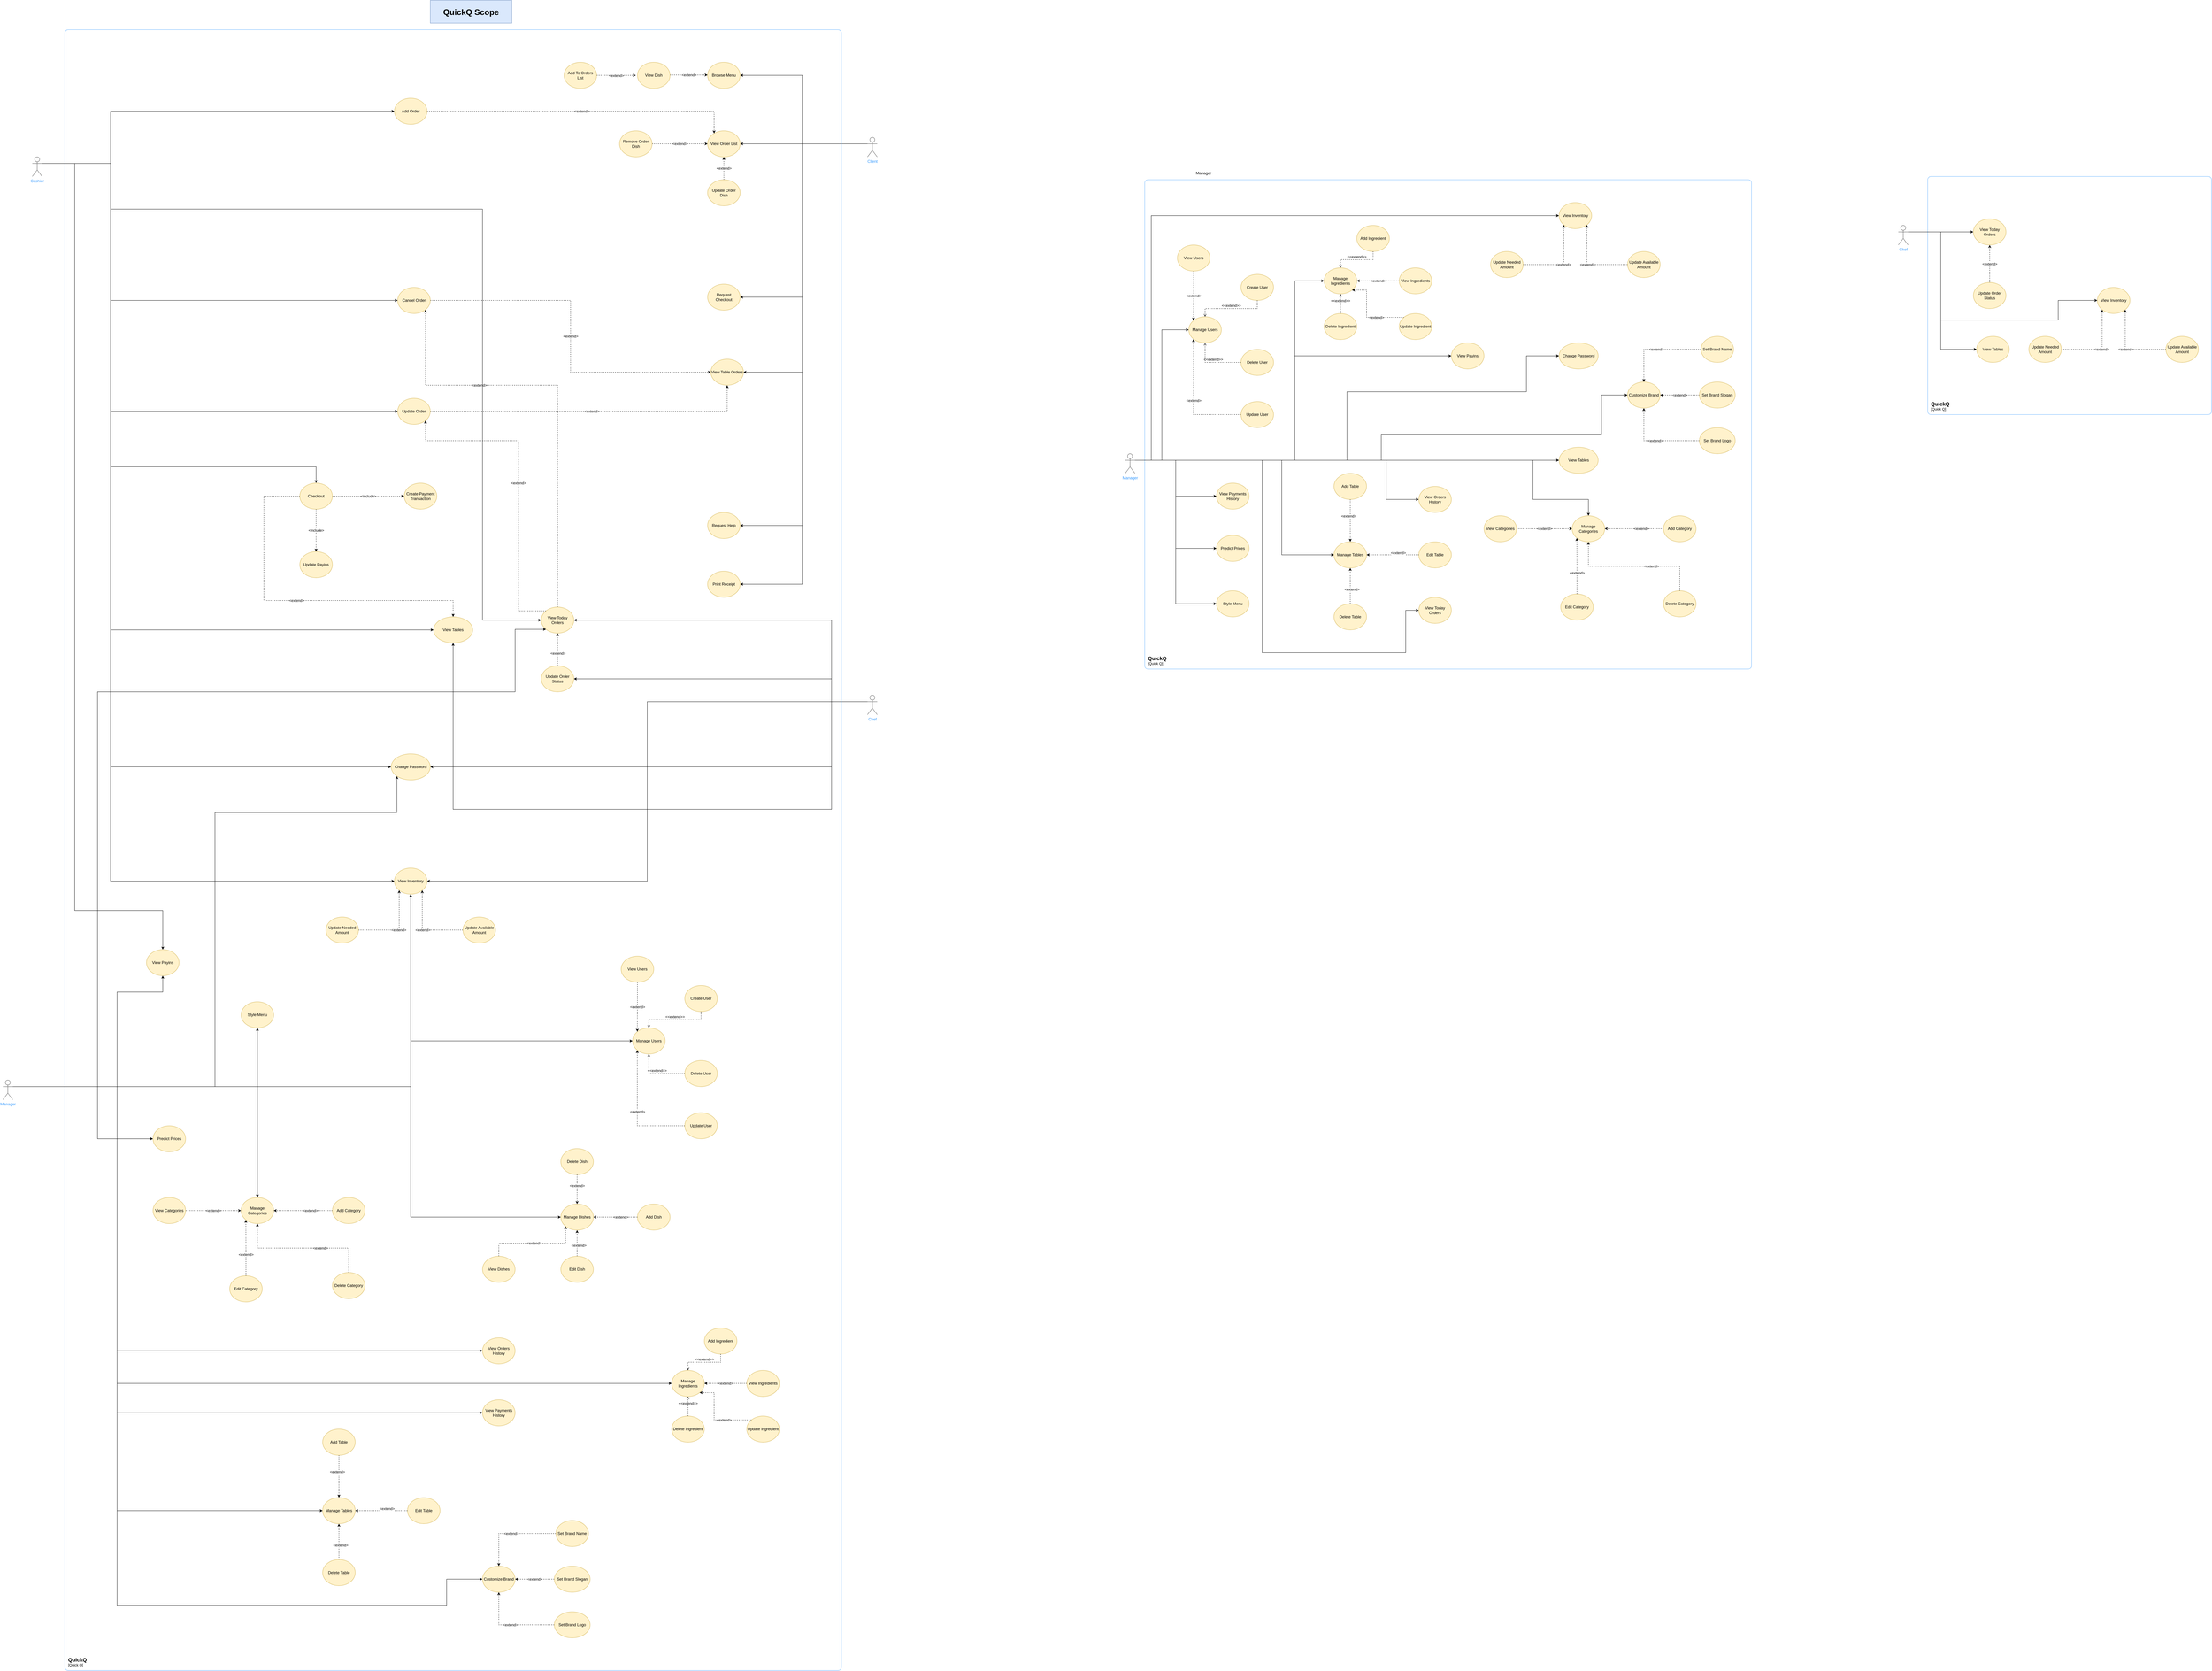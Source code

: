 <mxfile version="20.3.0" type="device"><diagram id="GGlXdn64GFRb3IZstyNL" name="Page-1"><mxGraphModel dx="2580" dy="3268" grid="1" gridSize="10" guides="1" tooltips="1" connect="1" arrows="1" fold="1" page="1" pageScale="1" pageWidth="850" pageHeight="1100" math="0" shadow="0"><root><mxCell id="0"/><mxCell id="1" parent="0"/><mxCell id="7p4SCDjq-cVQXdKuNtYs-56" style="edgeStyle=orthogonalEdgeStyle;rounded=0;orthogonalLoop=1;jettySize=auto;html=1;exitX=0;exitY=0.333;exitDx=0;exitDy=0;exitPerimeter=0;entryX=1;entryY=0.5;entryDx=0;entryDy=0;strokeWidth=1;" parent="1" source="7p4SCDjq-cVQXdKuNtYs-45" target="izGLy0CoWOvhGBKB7Qqg-22" edge="1"><mxGeometry relative="1" as="geometry"><mxPoint x="1710.0" y="10" as="targetPoint"/><Array as="points"><mxPoint x="1880" y="200"/><mxPoint x="1880" y="-50"/><mxPoint x="1090" y="-50"/></Array></mxGeometry></mxCell><mxCell id="GDFzOrBfLpvwUEn2oMCo-2" style="edgeStyle=orthogonalEdgeStyle;rounded=0;orthogonalLoop=1;jettySize=auto;html=1;exitX=0;exitY=0.333;exitDx=0;exitDy=0;exitPerimeter=0;entryX=0.5;entryY=1;entryDx=0;entryDy=0;" parent="1" source="7p4SCDjq-cVQXdKuNtYs-45" target="GDFzOrBfLpvwUEn2oMCo-1" edge="1"><mxGeometry relative="1" as="geometry"><Array as="points"><mxPoint x="1880" y="200"/><mxPoint x="1880" y="530"/><mxPoint x="720" y="530"/></Array></mxGeometry></mxCell><mxCell id="izGLy0CoWOvhGBKB7Qqg-24" style="edgeStyle=orthogonalEdgeStyle;rounded=0;orthogonalLoop=1;jettySize=auto;html=1;exitX=0;exitY=0.333;exitDx=0;exitDy=0;exitPerimeter=0;entryX=1;entryY=0.5;entryDx=0;entryDy=0;" parent="1" source="7p4SCDjq-cVQXdKuNtYs-45" target="7p4SCDjq-cVQXdKuNtYs-57" edge="1"><mxGeometry relative="1" as="geometry"><Array as="points"><mxPoint x="1880" y="200"/><mxPoint x="1880" y="130"/></Array></mxGeometry></mxCell><mxCell id="izGLy0CoWOvhGBKB7Qqg-236" style="edgeStyle=orthogonalEdgeStyle;rounded=0;orthogonalLoop=1;jettySize=auto;html=1;exitX=0;exitY=0.333;exitDx=0;exitDy=0;exitPerimeter=0;entryX=1;entryY=0.5;entryDx=0;entryDy=0;" parent="1" source="7p4SCDjq-cVQXdKuNtYs-45" target="VzyZB82MW0W1--L44rpn-1" edge="1"><mxGeometry relative="1" as="geometry"><Array as="points"><mxPoint x="1880" y="200"/><mxPoint x="1880" y="400"/></Array></mxGeometry></mxCell><mxCell id="izGLy0CoWOvhGBKB7Qqg-239" style="edgeStyle=orthogonalEdgeStyle;rounded=0;orthogonalLoop=1;jettySize=auto;html=1;exitX=0;exitY=0.333;exitDx=0;exitDy=0;exitPerimeter=0;entryX=1;entryY=0.5;entryDx=0;entryDy=0;" parent="1" source="7p4SCDjq-cVQXdKuNtYs-45" target="7p4SCDjq-cVQXdKuNtYs-60" edge="1"><mxGeometry relative="1" as="geometry"/></mxCell><mxCell id="7p4SCDjq-cVQXdKuNtYs-45" value="Chef" style="shape=umlActor;verticalLabelPosition=bottom;verticalAlign=top;html=1;outlineConnect=0;fontColor=#3399FF;strokeColor=#4D4D4D;" parent="1" vertex="1"><mxGeometry x="1990" y="180" width="30" height="60" as="geometry"/></mxCell><mxCell id="7p4SCDjq-cVQXdKuNtYs-58" style="edgeStyle=orthogonalEdgeStyle;rounded=0;orthogonalLoop=1;jettySize=auto;html=1;exitX=0.5;exitY=0;exitDx=0;exitDy=0;strokeWidth=1;dashed=1;" parent="1" source="7p4SCDjq-cVQXdKuNtYs-57" edge="1"><mxGeometry relative="1" as="geometry"><mxPoint x="1040" y="-10" as="targetPoint"/></mxGeometry></mxCell><mxCell id="7p4SCDjq-cVQXdKuNtYs-59" value="&amp;lt;extend&amp;gt;" style="edgeLabel;html=1;align=center;verticalAlign=middle;resizable=0;points=[];" parent="7p4SCDjq-cVQXdKuNtYs-58" vertex="1" connectable="0"><mxGeometry x="-0.235" y="-1" relative="1" as="geometry"><mxPoint as="offset"/></mxGeometry></mxCell><mxCell id="7p4SCDjq-cVQXdKuNtYs-57" value="Update Order Status" style="ellipse;whiteSpace=wrap;html=1;fillColor=#fff2cc;strokeColor=#d6b656;fontColor=#000000;" parent="1" vertex="1"><mxGeometry x="990" y="90" width="100" height="80" as="geometry"/></mxCell><mxCell id="7p4SCDjq-cVQXdKuNtYs-60" value="View Inventory" style="ellipse;whiteSpace=wrap;html=1;fillColor=#fff2cc;strokeColor=#d6b656;fontColor=#000000;" parent="1" vertex="1"><mxGeometry x="540" y="710" width="100" height="80" as="geometry"/></mxCell><mxCell id="izGLy0CoWOvhGBKB7Qqg-241" value="&amp;lt;extend&amp;gt;" style="edgeStyle=orthogonalEdgeStyle;rounded=0;orthogonalLoop=1;jettySize=auto;html=1;exitX=0;exitY=0.5;exitDx=0;exitDy=0;entryX=1;entryY=1;entryDx=0;entryDy=0;dashed=1;" parent="1" source="7p4SCDjq-cVQXdKuNtYs-62" target="7p4SCDjq-cVQXdKuNtYs-60" edge="1"><mxGeometry relative="1" as="geometry"/></mxCell><mxCell id="7p4SCDjq-cVQXdKuNtYs-62" value="Update Available Amount" style="ellipse;whiteSpace=wrap;html=1;fillColor=#fff2cc;strokeColor=#d6b656;fontColor=#000000;" parent="1" vertex="1"><mxGeometry x="750" y="860" width="100" height="80" as="geometry"/></mxCell><mxCell id="7p4SCDjq-cVQXdKuNtYs-75" style="edgeStyle=orthogonalEdgeStyle;rounded=0;orthogonalLoop=1;jettySize=auto;html=1;exitX=0;exitY=0.333;exitDx=0;exitDy=0;exitPerimeter=0;entryX=1;entryY=0.5;entryDx=0;entryDy=0;strokeWidth=1;" parent="1" source="7p4SCDjq-cVQXdKuNtYs-77" target="7p4SCDjq-cVQXdKuNtYs-78" edge="1"><mxGeometry relative="1" as="geometry"><Array as="points"><mxPoint x="1790" y="-1510"/><mxPoint x="1790" y="-1720"/></Array></mxGeometry></mxCell><mxCell id="7p4SCDjq-cVQXdKuNtYs-98" style="edgeStyle=orthogonalEdgeStyle;rounded=0;orthogonalLoop=1;jettySize=auto;html=1;exitX=0;exitY=0.333;exitDx=0;exitDy=0;exitPerimeter=0;strokeWidth=1;" parent="1" source="7p4SCDjq-cVQXdKuNtYs-77" target="7p4SCDjq-cVQXdKuNtYs-97" edge="1"><mxGeometry relative="1" as="geometry"/></mxCell><mxCell id="7p4SCDjq-cVQXdKuNtYs-103" style="edgeStyle=orthogonalEdgeStyle;rounded=0;orthogonalLoop=1;jettySize=auto;html=1;exitX=0;exitY=0.333;exitDx=0;exitDy=0;exitPerimeter=0;strokeWidth=1;" parent="1" source="7p4SCDjq-cVQXdKuNtYs-77" edge="1"><mxGeometry relative="1" as="geometry"><mxPoint x="1600" y="-1040" as="targetPoint"/><Array as="points"><mxPoint x="1790" y="-1510"/><mxPoint x="1790" y="-1040"/><mxPoint x="1600" y="-1040"/></Array></mxGeometry></mxCell><mxCell id="cyq8-XPyF3A_2p8lP5Kh-5" style="edgeStyle=orthogonalEdgeStyle;rounded=0;orthogonalLoop=1;jettySize=auto;html=1;exitX=0;exitY=0.333;exitDx=0;exitDy=0;exitPerimeter=0;entryX=1;entryY=0.5;entryDx=0;entryDy=0;" parent="1" source="7p4SCDjq-cVQXdKuNtYs-77" target="cyq8-XPyF3A_2p8lP5Kh-4" edge="1"><mxGeometry relative="1" as="geometry"><Array as="points"><mxPoint x="1790" y="-1510"/><mxPoint x="1790" y="-810"/></Array></mxGeometry></mxCell><mxCell id="izGLy0CoWOvhGBKB7Qqg-15" style="edgeStyle=orthogonalEdgeStyle;rounded=0;orthogonalLoop=1;jettySize=auto;html=1;exitX=0;exitY=0.333;exitDx=0;exitDy=0;exitPerimeter=0;entryX=1;entryY=0.5;entryDx=0;entryDy=0;" parent="1" source="7p4SCDjq-cVQXdKuNtYs-77" target="izGLy0CoWOvhGBKB7Qqg-14" edge="1"><mxGeometry relative="1" as="geometry"><Array as="points"><mxPoint x="1790" y="-1510"/><mxPoint x="1790" y="-340"/></Array></mxGeometry></mxCell><mxCell id="izGLy0CoWOvhGBKB7Qqg-16" style="edgeStyle=orthogonalEdgeStyle;rounded=0;orthogonalLoop=1;jettySize=auto;html=1;exitX=0;exitY=0.333;exitDx=0;exitDy=0;exitPerimeter=0;entryX=1;entryY=0.5;entryDx=0;entryDy=0;" parent="1" source="7p4SCDjq-cVQXdKuNtYs-77" target="7p4SCDjq-cVQXdKuNtYs-111" edge="1"><mxGeometry relative="1" as="geometry"><Array as="points"><mxPoint x="1790" y="-1510"/><mxPoint x="1790" y="-160"/></Array></mxGeometry></mxCell><mxCell id="7p4SCDjq-cVQXdKuNtYs-77" value="Client" style="shape=umlActor;verticalLabelPosition=bottom;verticalAlign=top;html=1;outlineConnect=0;fontColor=#3399FF;strokeColor=#4D4D4D;" parent="1" vertex="1"><mxGeometry x="1990" y="-1530" width="30" height="60" as="geometry"/></mxCell><mxCell id="7p4SCDjq-cVQXdKuNtYs-78" value="Browse Menu" style="ellipse;whiteSpace=wrap;html=1;fillColor=#fff2cc;strokeColor=#d6b656;fontColor=#000000;" parent="1" vertex="1"><mxGeometry x="1500" y="-1760" width="100" height="80" as="geometry"/></mxCell><mxCell id="7p4SCDjq-cVQXdKuNtYs-89" value="&amp;lt;extend&amp;gt;" style="edgeStyle=orthogonalEdgeStyle;rounded=0;orthogonalLoop=1;jettySize=auto;html=1;exitX=1;exitY=0.5;exitDx=0;exitDy=0;dashed=1;strokeWidth=1;" parent="1" edge="1"><mxGeometry relative="1" as="geometry"><mxPoint x="1385.0" y="-1721" as="sourcePoint"/><mxPoint x="1500" y="-1721" as="targetPoint"/></mxGeometry></mxCell><mxCell id="7p4SCDjq-cVQXdKuNtYs-88" value="View Dish" style="ellipse;whiteSpace=wrap;html=1;fillColor=#fff2cc;strokeColor=#d6b656;fontColor=#000000;" parent="1" vertex="1"><mxGeometry x="1285" y="-1760" width="100" height="80" as="geometry"/></mxCell><mxCell id="7p4SCDjq-cVQXdKuNtYs-93" value="&amp;lt;extend&amp;gt;" style="edgeStyle=orthogonalEdgeStyle;rounded=0;orthogonalLoop=1;jettySize=auto;html=1;exitX=1;exitY=0.5;exitDx=0;exitDy=0;dashed=1;strokeWidth=1;" parent="1" source="7p4SCDjq-cVQXdKuNtYs-90" edge="1"><mxGeometry relative="1" as="geometry"><mxPoint x="1280" y="-1719.857" as="targetPoint"/></mxGeometry></mxCell><mxCell id="7p4SCDjq-cVQXdKuNtYs-90" value="Add To Orders List" style="ellipse;whiteSpace=wrap;html=1;fillColor=#fff2cc;strokeColor=#d6b656;fontColor=#000000;" parent="1" vertex="1"><mxGeometry x="1060" y="-1760" width="100" height="80" as="geometry"/></mxCell><mxCell id="7p4SCDjq-cVQXdKuNtYs-99" value="&amp;lt;extend&amp;gt;" style="edgeStyle=orthogonalEdgeStyle;rounded=0;orthogonalLoop=1;jettySize=auto;html=1;strokeWidth=1;dashed=1;" parent="1" source="7p4SCDjq-cVQXdKuNtYs-96" target="7p4SCDjq-cVQXdKuNtYs-97" edge="1"><mxGeometry relative="1" as="geometry"><Array as="points"><mxPoint x="1520" y="-1610"/></Array></mxGeometry></mxCell><mxCell id="7p4SCDjq-cVQXdKuNtYs-96" value="Add Order" style="ellipse;whiteSpace=wrap;html=1;fillColor=#fff2cc;strokeColor=#d6b656;fontColor=#000000;" parent="1" vertex="1"><mxGeometry x="540" y="-1650" width="100" height="80" as="geometry"/></mxCell><mxCell id="7p4SCDjq-cVQXdKuNtYs-97" value="View Order List" style="ellipse;whiteSpace=wrap;html=1;fillColor=#fff2cc;strokeColor=#d6b656;fontColor=#000000;" parent="1" vertex="1"><mxGeometry x="1500" y="-1550" width="100" height="80" as="geometry"/></mxCell><mxCell id="7p4SCDjq-cVQXdKuNtYs-101" value="&amp;lt;extend&amp;gt;" style="edgeStyle=orthogonalEdgeStyle;rounded=0;orthogonalLoop=1;jettySize=auto;html=1;exitX=0.5;exitY=0;exitDx=0;exitDy=0;dashed=1;strokeWidth=1;" parent="1" source="7p4SCDjq-cVQXdKuNtYs-100" target="7p4SCDjq-cVQXdKuNtYs-97" edge="1"><mxGeometry relative="1" as="geometry"/></mxCell><mxCell id="7p4SCDjq-cVQXdKuNtYs-100" value="Update Order Dish" style="ellipse;whiteSpace=wrap;html=1;fillColor=#fff2cc;strokeColor=#d6b656;fontColor=#000000;" parent="1" vertex="1"><mxGeometry x="1500" y="-1400" width="100" height="80" as="geometry"/></mxCell><mxCell id="7p4SCDjq-cVQXdKuNtYs-102" value="Request Checkout" style="ellipse;whiteSpace=wrap;html=1;fillColor=#fff2cc;strokeColor=#d6b656;fontColor=#000000;" parent="1" vertex="1"><mxGeometry x="1500" y="-1080" width="100" height="80" as="geometry"/></mxCell><mxCell id="7p4SCDjq-cVQXdKuNtYs-111" value="Print Receipt" style="ellipse;whiteSpace=wrap;html=1;fillColor=#fff2cc;strokeColor=#d6b656;fontColor=#000000;" parent="1" vertex="1"><mxGeometry x="1500" y="-200" width="100" height="80" as="geometry"/></mxCell><mxCell id="izGLy0CoWOvhGBKB7Qqg-243" value="&amp;lt;extend&amp;gt;" style="edgeStyle=orthogonalEdgeStyle;rounded=0;orthogonalLoop=1;jettySize=auto;html=1;exitX=1;exitY=0.5;exitDx=0;exitDy=0;entryX=0;entryY=1;entryDx=0;entryDy=0;dashed=1;" parent="1" source="tBQEX22khEbL9KaQc_lx-9" target="7p4SCDjq-cVQXdKuNtYs-60" edge="1"><mxGeometry relative="1" as="geometry"/></mxCell><mxCell id="tBQEX22khEbL9KaQc_lx-9" value="Update Needed Amount" style="ellipse;whiteSpace=wrap;html=1;fillColor=#fff2cc;strokeColor=#d6b656;fontColor=#000000;" parent="1" vertex="1"><mxGeometry x="330" y="860" width="100" height="80" as="geometry"/></mxCell><object placeholders="1" c4Name="QuickQ" c4Type="SystemScopeBoundary" c4Application="Quick Q" label="&lt;font style=&quot;font-size: 16px&quot;&gt;&lt;b&gt;&lt;div style=&quot;text-align: left&quot;&gt;%c4Name%&lt;/div&gt;&lt;/b&gt;&lt;/font&gt;&lt;div style=&quot;text-align: left&quot;&gt;[%c4Application%]&lt;/div&gt;" id="WwLU_MZluaqTvrNwPhHL-1"><mxCell style="rounded=1;fontSize=11;whiteSpace=wrap;html=1;arcSize=20;fillColor=none;strokeColor=#66B2FF;labelBackgroundColor=none;align=left;verticalAlign=bottom;labelBorderColor=none;spacingTop=0;spacing=10;metaEdit=1;rotatable=0;perimeter=rectanglePerimeter;noLabel=0;labelPadding=0;allowArrows=0;connectable=0;expand=0;recursiveResize=0;editable=1;pointerEvents=0;absoluteArcSize=1;points=[[0.25,0,0],[0.5,0,0],[0.75,0,0],[1,0.25,0],[1,0.5,0],[1,0.75,0],[0.75,1,0],[0.5,1,0],[0.25,1,0],[0,0.75,0],[0,0.5,0],[0,0.25,0]];" parent="1" vertex="1"><mxGeometry x="-470" y="-1860" width="2380" height="5030" as="geometry"/></mxCell></object><mxCell id="cyq8-XPyF3A_2p8lP5Kh-4" value="View Table Orders" style="ellipse;whiteSpace=wrap;html=1;fillColor=#fff2cc;strokeColor=#d6b656;fontColor=#000000;" parent="1" vertex="1"><mxGeometry x="1510" y="-850" width="100" height="80" as="geometry"/></mxCell><mxCell id="NLeHIVnF31F9goJG8ct--7" value="&amp;lt;extend&amp;gt;" style="edgeStyle=orthogonalEdgeStyle;rounded=0;orthogonalLoop=1;jettySize=auto;html=1;exitX=1;exitY=0.5;exitDx=0;exitDy=0;entryX=0.5;entryY=1;entryDx=0;entryDy=0;dashed=1;" parent="1" source="cyq8-XPyF3A_2p8lP5Kh-6" target="cyq8-XPyF3A_2p8lP5Kh-4" edge="1"><mxGeometry relative="1" as="geometry"/></mxCell><mxCell id="cyq8-XPyF3A_2p8lP5Kh-6" value="Update Order" style="ellipse;whiteSpace=wrap;html=1;fillColor=#fff2cc;strokeColor=#d6b656;fontColor=#000000;" parent="1" vertex="1"><mxGeometry x="550" y="-730" width="100" height="80" as="geometry"/></mxCell><mxCell id="NLeHIVnF31F9goJG8ct--1" value="&amp;lt;extend&amp;gt;" style="edgeStyle=orthogonalEdgeStyle;rounded=0;orthogonalLoop=1;jettySize=auto;html=1;exitX=1;exitY=0.5;exitDx=0;exitDy=0;dashed=1;" parent="1" source="cyq8-XPyF3A_2p8lP5Kh-7" target="7p4SCDjq-cVQXdKuNtYs-97" edge="1"><mxGeometry relative="1" as="geometry"/></mxCell><mxCell id="cyq8-XPyF3A_2p8lP5Kh-7" value="Remove Order Dish" style="ellipse;whiteSpace=wrap;html=1;fillColor=#fff2cc;strokeColor=#d6b656;fontColor=#000000;" parent="1" vertex="1"><mxGeometry x="1230" y="-1550" width="100" height="80" as="geometry"/></mxCell><mxCell id="cyq8-XPyF3A_2p8lP5Kh-11" value="&amp;lt;extend&amp;gt;" style="edgeStyle=orthogonalEdgeStyle;rounded=0;orthogonalLoop=1;jettySize=auto;html=1;entryX=0;entryY=0.5;entryDx=0;entryDy=0;dashed=1;strokeWidth=1;startArrow=none;" parent="1" source="cyq8-XPyF3A_2p8lP5Kh-9" target="cyq8-XPyF3A_2p8lP5Kh-4" edge="1"><mxGeometry relative="1" as="geometry"><mxPoint x="1360" y="-680" as="sourcePoint"/><mxPoint x="1340" y="-860" as="targetPoint"/></mxGeometry></mxCell><mxCell id="VzyZB82MW0W1--L44rpn-1" value="Change Password" style="ellipse;whiteSpace=wrap;html=1;fillColor=#fff2cc;strokeColor=#d6b656;fontColor=#000000;" parent="1" vertex="1"><mxGeometry x="530" y="360" width="120" height="80" as="geometry"/></mxCell><mxCell id="GDFzOrBfLpvwUEn2oMCo-1" value="View Tables" style="ellipse;whiteSpace=wrap;html=1;fillColor=#fff2cc;strokeColor=#d6b656;fontColor=#000000;" parent="1" vertex="1"><mxGeometry x="660" y="-60" width="120" height="80" as="geometry"/></mxCell><mxCell id="izGLy0CoWOvhGBKB7Qqg-14" value="Request Help" style="ellipse;whiteSpace=wrap;html=1;fillColor=#fff2cc;strokeColor=#d6b656;fontColor=#000000;" parent="1" vertex="1"><mxGeometry x="1500" y="-380" width="100" height="80" as="geometry"/></mxCell><mxCell id="cyq8-XPyF3A_2p8lP5Kh-9" value="Cancel Order" style="ellipse;whiteSpace=wrap;html=1;fillColor=#fff2cc;strokeColor=#d6b656;fontColor=#000000;" parent="1" vertex="1"><mxGeometry x="550" y="-1070" width="100" height="80" as="geometry"/></mxCell><mxCell id="izGLy0CoWOvhGBKB7Qqg-252" value="&amp;lt;extend&amp;gt;" style="edgeStyle=orthogonalEdgeStyle;rounded=0;orthogonalLoop=1;jettySize=auto;html=1;exitX=0;exitY=0;exitDx=0;exitDy=0;entryX=1;entryY=1;entryDx=0;entryDy=0;dashed=1;" parent="1" source="izGLy0CoWOvhGBKB7Qqg-22" target="cyq8-XPyF3A_2p8lP5Kh-6" edge="1"><mxGeometry relative="1" as="geometry"><Array as="points"><mxPoint x="920" y="-78"/><mxPoint x="920" y="-600"/><mxPoint x="635" y="-600"/></Array></mxGeometry></mxCell><mxCell id="izGLy0CoWOvhGBKB7Qqg-254" value="&amp;lt;extend&amp;gt;" style="edgeStyle=orthogonalEdgeStyle;rounded=0;orthogonalLoop=1;jettySize=auto;html=1;exitX=0.5;exitY=0;exitDx=0;exitDy=0;entryX=1;entryY=1;entryDx=0;entryDy=0;dashed=1;" parent="1" source="izGLy0CoWOvhGBKB7Qqg-22" target="cyq8-XPyF3A_2p8lP5Kh-9" edge="1"><mxGeometry x="0.398" relative="1" as="geometry"><Array as="points"><mxPoint x="1040" y="-770"/><mxPoint x="635" y="-770"/></Array><mxPoint as="offset"/></mxGeometry></mxCell><mxCell id="izGLy0CoWOvhGBKB7Qqg-22" value="View Today Orders" style="ellipse;whiteSpace=wrap;html=1;fillColor=#fff2cc;strokeColor=#d6b656;fontColor=#000000;" parent="1" vertex="1"><mxGeometry x="990" y="-90" width="100" height="80" as="geometry"/></mxCell><mxCell id="izGLy0CoWOvhGBKB7Qqg-214" style="edgeStyle=orthogonalEdgeStyle;rounded=0;orthogonalLoop=1;jettySize=auto;html=1;exitX=1;exitY=0.333;exitDx=0;exitDy=0;exitPerimeter=0;entryX=0;entryY=0.5;entryDx=0;entryDy=0;" parent="1" source="izGLy0CoWOvhGBKB7Qqg-212" target="7p4SCDjq-cVQXdKuNtYs-96" edge="1"><mxGeometry relative="1" as="geometry"><Array as="points"><mxPoint x="-330" y="-1450"/><mxPoint x="-330" y="-1610"/></Array></mxGeometry></mxCell><mxCell id="izGLy0CoWOvhGBKB7Qqg-220" style="edgeStyle=orthogonalEdgeStyle;rounded=0;orthogonalLoop=1;jettySize=auto;html=1;exitX=1;exitY=0.333;exitDx=0;exitDy=0;exitPerimeter=0;entryX=0;entryY=0.5;entryDx=0;entryDy=0;" parent="1" source="izGLy0CoWOvhGBKB7Qqg-212" target="cyq8-XPyF3A_2p8lP5Kh-9" edge="1"><mxGeometry relative="1" as="geometry"><mxPoint x="-130" y="-1030" as="targetPoint"/><Array as="points"><mxPoint x="-330" y="-1450"/><mxPoint x="-330" y="-1030"/></Array></mxGeometry></mxCell><mxCell id="izGLy0CoWOvhGBKB7Qqg-235" style="edgeStyle=orthogonalEdgeStyle;rounded=0;orthogonalLoop=1;jettySize=auto;html=1;exitX=1;exitY=0.333;exitDx=0;exitDy=0;exitPerimeter=0;entryX=0;entryY=0.5;entryDx=0;entryDy=0;" parent="1" source="izGLy0CoWOvhGBKB7Qqg-212" target="VzyZB82MW0W1--L44rpn-1" edge="1"><mxGeometry relative="1" as="geometry"><Array as="points"><mxPoint x="-330" y="-1450"/><mxPoint x="-330" y="400"/></Array></mxGeometry></mxCell><mxCell id="izGLy0CoWOvhGBKB7Qqg-237" style="edgeStyle=orthogonalEdgeStyle;rounded=0;orthogonalLoop=1;jettySize=auto;html=1;exitX=1;exitY=0.333;exitDx=0;exitDy=0;exitPerimeter=0;entryX=0.5;entryY=0;entryDx=0;entryDy=0;" parent="1" source="izGLy0CoWOvhGBKB7Qqg-212" target="izGLy0CoWOvhGBKB7Qqg-229" edge="1"><mxGeometry relative="1" as="geometry"><Array as="points"><mxPoint x="-330" y="-1450"/><mxPoint x="-330" y="-520"/><mxPoint x="300" y="-520"/></Array></mxGeometry></mxCell><mxCell id="izGLy0CoWOvhGBKB7Qqg-238" style="edgeStyle=orthogonalEdgeStyle;rounded=0;orthogonalLoop=1;jettySize=auto;html=1;exitX=1;exitY=0.333;exitDx=0;exitDy=0;exitPerimeter=0;entryX=0;entryY=0.5;entryDx=0;entryDy=0;" parent="1" source="izGLy0CoWOvhGBKB7Qqg-212" target="GDFzOrBfLpvwUEn2oMCo-1" edge="1"><mxGeometry relative="1" as="geometry"><Array as="points"><mxPoint x="-330" y="-1450"/><mxPoint x="-330" y="-20"/></Array></mxGeometry></mxCell><mxCell id="izGLy0CoWOvhGBKB7Qqg-246" style="edgeStyle=orthogonalEdgeStyle;rounded=0;orthogonalLoop=1;jettySize=auto;html=1;exitX=1;exitY=0.333;exitDx=0;exitDy=0;exitPerimeter=0;entryX=0;entryY=0.5;entryDx=0;entryDy=0;" parent="1" source="izGLy0CoWOvhGBKB7Qqg-212" target="7p4SCDjq-cVQXdKuNtYs-60" edge="1"><mxGeometry relative="1" as="geometry"><Array as="points"><mxPoint x="-330" y="-1450"/><mxPoint x="-330" y="750"/></Array></mxGeometry></mxCell><mxCell id="izGLy0CoWOvhGBKB7Qqg-253" style="edgeStyle=orthogonalEdgeStyle;rounded=0;orthogonalLoop=1;jettySize=auto;html=1;exitX=1;exitY=0.333;exitDx=0;exitDy=0;exitPerimeter=0;entryX=0;entryY=0.5;entryDx=0;entryDy=0;" parent="1" source="izGLy0CoWOvhGBKB7Qqg-212" target="cyq8-XPyF3A_2p8lP5Kh-6" edge="1"><mxGeometry relative="1" as="geometry"><Array as="points"><mxPoint x="-330" y="-1450"/><mxPoint x="-330" y="-690"/></Array></mxGeometry></mxCell><mxCell id="izGLy0CoWOvhGBKB7Qqg-255" style="edgeStyle=orthogonalEdgeStyle;rounded=0;orthogonalLoop=1;jettySize=auto;html=1;exitX=1;exitY=0.333;exitDx=0;exitDy=0;exitPerimeter=0;entryX=0;entryY=0.5;entryDx=0;entryDy=0;" parent="1" source="izGLy0CoWOvhGBKB7Qqg-212" target="izGLy0CoWOvhGBKB7Qqg-22" edge="1"><mxGeometry relative="1" as="geometry"><Array as="points"><mxPoint x="-330" y="-1450"/><mxPoint x="-330" y="-1310"/><mxPoint x="810" y="-1310"/><mxPoint x="810" y="-50"/></Array></mxGeometry></mxCell><mxCell id="3nJr2GiOk913eAPJLAEx-60" style="edgeStyle=orthogonalEdgeStyle;rounded=0;orthogonalLoop=1;jettySize=auto;html=1;exitX=1;exitY=0.333;exitDx=0;exitDy=0;exitPerimeter=0;" parent="1" source="izGLy0CoWOvhGBKB7Qqg-212" target="3nJr2GiOk913eAPJLAEx-58" edge="1"><mxGeometry relative="1" as="geometry"><Array as="points"><mxPoint x="-440" y="-1450"/><mxPoint x="-440" y="840"/><mxPoint x="-170" y="840"/></Array></mxGeometry></mxCell><mxCell id="izGLy0CoWOvhGBKB7Qqg-212" value="Cashier" style="shape=umlActor;verticalLabelPosition=bottom;verticalAlign=top;html=1;outlineConnect=0;fontColor=#3399FF;strokeColor=#4D4D4D;" parent="1" vertex="1"><mxGeometry x="-570" y="-1470" width="30" height="60" as="geometry"/></mxCell><mxCell id="izGLy0CoWOvhGBKB7Qqg-230" value="&amp;lt;extend&amp;gt;" style="edgeStyle=orthogonalEdgeStyle;rounded=0;orthogonalLoop=1;jettySize=auto;html=1;exitX=0;exitY=0.5;exitDx=0;exitDy=0;entryX=0.5;entryY=0;entryDx=0;entryDy=0;dashed=1;" parent="1" source="izGLy0CoWOvhGBKB7Qqg-229" target="GDFzOrBfLpvwUEn2oMCo-1" edge="1"><mxGeometry relative="1" as="geometry"><mxPoint x="20" y="-430" as="targetPoint"/><Array as="points"><mxPoint x="140" y="-430"/><mxPoint x="140" y="-110"/><mxPoint x="720" y="-110"/></Array></mxGeometry></mxCell><mxCell id="izGLy0CoWOvhGBKB7Qqg-233" value="&amp;lt;include&amp;gt;" style="edgeStyle=orthogonalEdgeStyle;rounded=0;orthogonalLoop=1;jettySize=auto;html=1;exitX=1;exitY=0.5;exitDx=0;exitDy=0;entryX=0;entryY=0.5;entryDx=0;entryDy=0;dashed=1;" parent="1" source="izGLy0CoWOvhGBKB7Qqg-229" target="izGLy0CoWOvhGBKB7Qqg-232" edge="1"><mxGeometry relative="1" as="geometry"/></mxCell><mxCell id="izGLy0CoWOvhGBKB7Qqg-234" value="&amp;lt;include&amp;gt;" style="edgeStyle=orthogonalEdgeStyle;rounded=0;orthogonalLoop=1;jettySize=auto;html=1;exitX=0.5;exitY=1;exitDx=0;exitDy=0;entryX=0.5;entryY=0;entryDx=0;entryDy=0;dashed=1;" parent="1" source="izGLy0CoWOvhGBKB7Qqg-229" target="izGLy0CoWOvhGBKB7Qqg-231" edge="1"><mxGeometry relative="1" as="geometry"/></mxCell><mxCell id="izGLy0CoWOvhGBKB7Qqg-229" value="Checkout" style="ellipse;whiteSpace=wrap;html=1;fillColor=#fff2cc;strokeColor=#d6b656;fontColor=#000000;" parent="1" vertex="1"><mxGeometry x="250" y="-470" width="100" height="80" as="geometry"/></mxCell><mxCell id="izGLy0CoWOvhGBKB7Qqg-231" value="Update Payins" style="ellipse;whiteSpace=wrap;html=1;fillColor=#fff2cc;strokeColor=#d6b656;fontColor=#000000;" parent="1" vertex="1"><mxGeometry x="250" y="-260" width="100" height="80" as="geometry"/></mxCell><mxCell id="izGLy0CoWOvhGBKB7Qqg-232" value="Create Payment Transaction" style="ellipse;whiteSpace=wrap;html=1;fillColor=#fff2cc;strokeColor=#d6b656;fontColor=#000000;" parent="1" vertex="1"><mxGeometry x="570" y="-470" width="100" height="80" as="geometry"/></mxCell><mxCell id="izGLy0CoWOvhGBKB7Qqg-249" style="edgeStyle=orthogonalEdgeStyle;rounded=0;orthogonalLoop=1;jettySize=auto;html=1;exitX=1;exitY=0.333;exitDx=0;exitDy=0;exitPerimeter=0;entryX=0.5;entryY=1;entryDx=0;entryDy=0;" parent="1" source="izGLy0CoWOvhGBKB7Qqg-247" target="7p4SCDjq-cVQXdKuNtYs-60" edge="1"><mxGeometry relative="1" as="geometry"/></mxCell><mxCell id="3nJr2GiOk913eAPJLAEx-11" style="edgeStyle=orthogonalEdgeStyle;rounded=0;orthogonalLoop=1;jettySize=auto;html=1;exitX=1;exitY=0.333;exitDx=0;exitDy=0;exitPerimeter=0;entryX=0.5;entryY=0;entryDx=0;entryDy=0;" parent="1" source="izGLy0CoWOvhGBKB7Qqg-247" target="3nJr2GiOk913eAPJLAEx-1" edge="1"><mxGeometry relative="1" as="geometry"/></mxCell><mxCell id="3nJr2GiOk913eAPJLAEx-35" style="edgeStyle=orthogonalEdgeStyle;rounded=0;orthogonalLoop=1;jettySize=auto;html=1;exitX=1;exitY=0.333;exitDx=0;exitDy=0;exitPerimeter=0;entryX=0;entryY=0.5;entryDx=0;entryDy=0;" parent="1" source="izGLy0CoWOvhGBKB7Qqg-247" target="3nJr2GiOk913eAPJLAEx-25" edge="1"><mxGeometry relative="1" as="geometry"><Array as="points"><mxPoint x="590" y="1380"/><mxPoint x="590" y="1780"/></Array></mxGeometry></mxCell><mxCell id="3nJr2GiOk913eAPJLAEx-40" style="edgeStyle=orthogonalEdgeStyle;rounded=0;orthogonalLoop=1;jettySize=auto;html=1;exitX=1;exitY=0.333;exitDx=0;exitDy=0;exitPerimeter=0;entryX=0.5;entryY=1;entryDx=0;entryDy=0;" parent="1" source="izGLy0CoWOvhGBKB7Qqg-247" target="3nJr2GiOk913eAPJLAEx-39" edge="1"><mxGeometry relative="1" as="geometry"><Array as="points"><mxPoint x="120" y="1380"/></Array></mxGeometry></mxCell><mxCell id="3nJr2GiOk913eAPJLAEx-53" style="edgeStyle=orthogonalEdgeStyle;rounded=0;orthogonalLoop=1;jettySize=auto;html=1;exitX=1;exitY=0.333;exitDx=0;exitDy=0;exitPerimeter=0;entryX=0;entryY=0.5;entryDx=0;entryDy=0;" parent="1" source="izGLy0CoWOvhGBKB7Qqg-247" target="3nJr2GiOk913eAPJLAEx-41" edge="1"><mxGeometry relative="1" as="geometry"><Array as="points"><mxPoint x="590" y="1380"/><mxPoint x="590" y="1240"/></Array></mxGeometry></mxCell><mxCell id="3nJr2GiOk913eAPJLAEx-55" style="edgeStyle=orthogonalEdgeStyle;rounded=0;orthogonalLoop=1;jettySize=auto;html=1;exitX=1;exitY=0.333;exitDx=0;exitDy=0;exitPerimeter=0;entryX=0;entryY=0.5;entryDx=0;entryDy=0;" parent="1" source="izGLy0CoWOvhGBKB7Qqg-247" target="3nJr2GiOk913eAPJLAEx-54" edge="1"><mxGeometry relative="1" as="geometry"><Array as="points"><mxPoint x="-310" y="1380"/><mxPoint x="-310" y="2190"/></Array></mxGeometry></mxCell><mxCell id="3nJr2GiOk913eAPJLAEx-57" style="edgeStyle=orthogonalEdgeStyle;rounded=0;orthogonalLoop=1;jettySize=auto;html=1;exitX=1;exitY=0.333;exitDx=0;exitDy=0;exitPerimeter=0;entryX=0;entryY=0.5;entryDx=0;entryDy=0;" parent="1" source="izGLy0CoWOvhGBKB7Qqg-247" target="3nJr2GiOk913eAPJLAEx-56" edge="1"><mxGeometry relative="1" as="geometry"><Array as="points"><mxPoint x="-310" y="1380"/><mxPoint x="-310" y="2380"/></Array></mxGeometry></mxCell><mxCell id="3nJr2GiOk913eAPJLAEx-59" style="edgeStyle=orthogonalEdgeStyle;rounded=0;orthogonalLoop=1;jettySize=auto;html=1;exitX=1;exitY=0.333;exitDx=0;exitDy=0;exitPerimeter=0;entryX=0.5;entryY=1;entryDx=0;entryDy=0;" parent="1" source="izGLy0CoWOvhGBKB7Qqg-247" target="3nJr2GiOk913eAPJLAEx-58" edge="1"><mxGeometry relative="1" as="geometry"><Array as="points"><mxPoint x="-310" y="1380"/><mxPoint x="-310" y="1090"/><mxPoint x="-170" y="1090"/></Array></mxGeometry></mxCell><mxCell id="3nJr2GiOk913eAPJLAEx-70" style="edgeStyle=orthogonalEdgeStyle;rounded=0;orthogonalLoop=1;jettySize=auto;html=1;exitX=1;exitY=0.333;exitDx=0;exitDy=0;exitPerimeter=0;entryX=0;entryY=0.5;entryDx=0;entryDy=0;" parent="1" source="izGLy0CoWOvhGBKB7Qqg-247" target="3nJr2GiOk913eAPJLAEx-61" edge="1"><mxGeometry relative="1" as="geometry"><Array as="points"><mxPoint x="-310" y="1380"/><mxPoint x="-310" y="2290"/></Array></mxGeometry></mxCell><mxCell id="3nJr2GiOk913eAPJLAEx-81" style="edgeStyle=orthogonalEdgeStyle;rounded=0;orthogonalLoop=1;jettySize=auto;html=1;exitX=1;exitY=0.333;exitDx=0;exitDy=0;exitPerimeter=0;entryX=0;entryY=1;entryDx=0;entryDy=0;" parent="1" source="izGLy0CoWOvhGBKB7Qqg-247" target="izGLy0CoWOvhGBKB7Qqg-22" edge="1"><mxGeometry relative="1" as="geometry"><Array as="points"><mxPoint x="-370" y="1380"/><mxPoint x="-370" y="170"/><mxPoint x="910" y="170"/><mxPoint x="910" y="-22"/></Array></mxGeometry></mxCell><mxCell id="3nJr2GiOk913eAPJLAEx-92" style="edgeStyle=orthogonalEdgeStyle;rounded=0;orthogonalLoop=1;jettySize=auto;html=1;exitX=1;exitY=0.333;exitDx=0;exitDy=0;exitPerimeter=0;entryX=0;entryY=0.5;entryDx=0;entryDy=0;" parent="1" source="izGLy0CoWOvhGBKB7Qqg-247" target="3nJr2GiOk913eAPJLAEx-82" edge="1"><mxGeometry relative="1" as="geometry"><Array as="points"><mxPoint x="-310" y="1380"/><mxPoint x="-310" y="2680"/></Array></mxGeometry></mxCell><mxCell id="3nJr2GiOk913eAPJLAEx-94" style="edgeStyle=orthogonalEdgeStyle;rounded=0;orthogonalLoop=1;jettySize=auto;html=1;exitX=1;exitY=0.333;exitDx=0;exitDy=0;exitPerimeter=0;entryX=0;entryY=0.5;entryDx=0;entryDy=0;" parent="1" source="izGLy0CoWOvhGBKB7Qqg-247" target="3nJr2GiOk913eAPJLAEx-93" edge="1"><mxGeometry relative="1" as="geometry"><Array as="points"><mxPoint x="-370" y="1380"/><mxPoint x="-370" y="1540"/></Array></mxGeometry></mxCell><mxCell id="3nJr2GiOk913eAPJLAEx-97" style="edgeStyle=orthogonalEdgeStyle;rounded=0;orthogonalLoop=1;jettySize=auto;html=1;exitX=1;exitY=0.333;exitDx=0;exitDy=0;exitPerimeter=0;entryX=0;entryY=0.5;entryDx=0;entryDy=0;" parent="1" source="izGLy0CoWOvhGBKB7Qqg-247" target="3nJr2GiOk913eAPJLAEx-96" edge="1"><mxGeometry relative="1" as="geometry"><Array as="points"><mxPoint x="-310" y="1380"/><mxPoint x="-310" y="2970"/><mxPoint x="700" y="2970"/><mxPoint x="700" y="2890"/></Array></mxGeometry></mxCell><mxCell id="3nJr2GiOk913eAPJLAEx-104" style="edgeStyle=orthogonalEdgeStyle;rounded=0;orthogonalLoop=1;jettySize=auto;html=1;exitX=1;exitY=0.333;exitDx=0;exitDy=0;exitPerimeter=0;entryX=0;entryY=1;entryDx=0;entryDy=0;" parent="1" source="izGLy0CoWOvhGBKB7Qqg-247" target="VzyZB82MW0W1--L44rpn-1" edge="1"><mxGeometry relative="1" as="geometry"><Array as="points"><mxPoint x="-10" y="1380"/><mxPoint x="-10" y="540"/><mxPoint x="548" y="540"/></Array></mxGeometry></mxCell><mxCell id="izGLy0CoWOvhGBKB7Qqg-247" value="Manager" style="shape=umlActor;verticalLabelPosition=bottom;verticalAlign=top;html=1;outlineConnect=0;fontColor=#3399FF;strokeColor=#4D4D4D;" parent="1" vertex="1"><mxGeometry x="-660" y="1360" width="30" height="60" as="geometry"/></mxCell><mxCell id="3nJr2GiOk913eAPJLAEx-1" value="Manage Categories" style="ellipse;whiteSpace=wrap;html=1;fillColor=#fff2cc;strokeColor=#d6b656;fontColor=#000000;" parent="1" vertex="1"><mxGeometry x="70" y="1720" width="100" height="80" as="geometry"/></mxCell><mxCell id="3nJr2GiOk913eAPJLAEx-2" style="edgeStyle=orthogonalEdgeStyle;rounded=0;orthogonalLoop=1;jettySize=auto;html=1;exitX=0;exitY=0.5;exitDx=0;exitDy=0;dashed=1;" parent="1" source="3nJr2GiOk913eAPJLAEx-4" target="3nJr2GiOk913eAPJLAEx-1" edge="1"><mxGeometry relative="1" as="geometry"/></mxCell><mxCell id="3nJr2GiOk913eAPJLAEx-3" value="&amp;lt;extend&amp;gt;" style="edgeLabel;html=1;align=center;verticalAlign=middle;resizable=0;points=[];" parent="3nJr2GiOk913eAPJLAEx-2" vertex="1" connectable="0"><mxGeometry x="-0.247" relative="1" as="geometry"><mxPoint as="offset"/></mxGeometry></mxCell><mxCell id="3nJr2GiOk913eAPJLAEx-4" value="Add Category" style="ellipse;whiteSpace=wrap;html=1;fillColor=#fff2cc;strokeColor=#d6b656;fontColor=#000000;" parent="1" vertex="1"><mxGeometry x="350" y="1720" width="100" height="80" as="geometry"/></mxCell><mxCell id="3nJr2GiOk913eAPJLAEx-5" value="Delete Category" style="ellipse;whiteSpace=wrap;html=1;fillColor=#fff2cc;strokeColor=#d6b656;fontColor=#000000;" parent="1" vertex="1"><mxGeometry x="350" y="1950" width="100" height="80" as="geometry"/></mxCell><mxCell id="3nJr2GiOk913eAPJLAEx-6" value="Edit Category" style="ellipse;whiteSpace=wrap;html=1;fillColor=#fff2cc;strokeColor=#d6b656;fontColor=#000000;" parent="1" vertex="1"><mxGeometry x="35" y="1960" width="100" height="80" as="geometry"/></mxCell><mxCell id="3nJr2GiOk913eAPJLAEx-7" style="edgeStyle=orthogonalEdgeStyle;rounded=0;orthogonalLoop=1;jettySize=auto;html=1;exitX=0.5;exitY=0;exitDx=0;exitDy=0;dashed=1;entryX=0.5;entryY=1;entryDx=0;entryDy=0;" parent="1" source="3nJr2GiOk913eAPJLAEx-5" target="3nJr2GiOk913eAPJLAEx-1" edge="1"><mxGeometry relative="1" as="geometry"><mxPoint x="-30" y="1720" as="sourcePoint"/><mxPoint x="80" y="1770" as="targetPoint"/></mxGeometry></mxCell><mxCell id="3nJr2GiOk913eAPJLAEx-8" value="&amp;lt;extend&amp;gt;" style="edgeLabel;html=1;align=center;verticalAlign=middle;resizable=0;points=[];" parent="3nJr2GiOk913eAPJLAEx-7" vertex="1" connectable="0"><mxGeometry x="-0.247" relative="1" as="geometry"><mxPoint as="offset"/></mxGeometry></mxCell><mxCell id="3nJr2GiOk913eAPJLAEx-9" style="edgeStyle=orthogonalEdgeStyle;rounded=0;orthogonalLoop=1;jettySize=auto;html=1;exitX=0.5;exitY=0;exitDx=0;exitDy=0;dashed=1;entryX=0;entryY=1;entryDx=0;entryDy=0;" parent="1" source="3nJr2GiOk913eAPJLAEx-6" target="3nJr2GiOk913eAPJLAEx-1" edge="1"><mxGeometry relative="1" as="geometry"><mxPoint x="-30" y="1820" as="sourcePoint"/><mxPoint x="80" y="1770" as="targetPoint"/></mxGeometry></mxCell><mxCell id="3nJr2GiOk913eAPJLAEx-10" value="&amp;lt;extend&amp;gt;" style="edgeLabel;html=1;align=center;verticalAlign=middle;resizable=0;points=[];" parent="3nJr2GiOk913eAPJLAEx-9" vertex="1" connectable="0"><mxGeometry x="-0.247" relative="1" as="geometry"><mxPoint as="offset"/></mxGeometry></mxCell><mxCell id="3nJr2GiOk913eAPJLAEx-24" value="&amp;lt;extend&amp;gt;" style="edgeStyle=orthogonalEdgeStyle;rounded=0;orthogonalLoop=1;jettySize=auto;html=1;exitX=1;exitY=0.5;exitDx=0;exitDy=0;entryX=0;entryY=0.5;entryDx=0;entryDy=0;dashed=1;" parent="1" source="3nJr2GiOk913eAPJLAEx-22" target="3nJr2GiOk913eAPJLAEx-1" edge="1"><mxGeometry relative="1" as="geometry"/></mxCell><mxCell id="3nJr2GiOk913eAPJLAEx-22" value="View Categories" style="ellipse;whiteSpace=wrap;html=1;fillColor=#fff2cc;strokeColor=#d6b656;fontColor=#000000;" parent="1" vertex="1"><mxGeometry x="-200" y="1720" width="100" height="80" as="geometry"/></mxCell><mxCell id="3nJr2GiOk913eAPJLAEx-25" value="Manage Dishes" style="ellipse;whiteSpace=wrap;html=1;fillColor=#fff2cc;strokeColor=#d6b656;fontColor=#000000;" parent="1" vertex="1"><mxGeometry x="1050" y="1740" width="100" height="80" as="geometry"/></mxCell><mxCell id="3nJr2GiOk913eAPJLAEx-26" value="Add Dish" style="ellipse;whiteSpace=wrap;html=1;fillColor=#fff2cc;strokeColor=#d6b656;fontColor=#000000;" parent="1" vertex="1"><mxGeometry x="1285" y="1740" width="100" height="80" as="geometry"/></mxCell><mxCell id="3nJr2GiOk913eAPJLAEx-27" style="edgeStyle=orthogonalEdgeStyle;rounded=0;orthogonalLoop=1;jettySize=auto;html=1;dashed=1;entryX=1;entryY=0.5;entryDx=0;entryDy=0;" parent="1" source="3nJr2GiOk913eAPJLAEx-26" target="3nJr2GiOk913eAPJLAEx-25" edge="1"><mxGeometry relative="1" as="geometry"><mxPoint x="940" y="1560" as="sourcePoint"/><mxPoint x="1050" y="1400" as="targetPoint"/></mxGeometry></mxCell><mxCell id="3nJr2GiOk913eAPJLAEx-28" value="&amp;lt;extend&amp;gt;" style="edgeLabel;html=1;align=center;verticalAlign=middle;resizable=0;points=[];" parent="3nJr2GiOk913eAPJLAEx-27" vertex="1" connectable="0"><mxGeometry x="-0.247" relative="1" as="geometry"><mxPoint as="offset"/></mxGeometry></mxCell><mxCell id="3nJr2GiOk913eAPJLAEx-29" value="Delete Dish" style="ellipse;whiteSpace=wrap;html=1;fillColor=#fff2cc;strokeColor=#d6b656;fontColor=#000000;" parent="1" vertex="1"><mxGeometry x="1050" y="1570" width="100" height="80" as="geometry"/></mxCell><mxCell id="3nJr2GiOk913eAPJLAEx-30" style="edgeStyle=orthogonalEdgeStyle;rounded=0;orthogonalLoop=1;jettySize=auto;html=1;dashed=1;entryX=0.5;entryY=0;entryDx=0;entryDy=0;exitX=0.5;exitY=1;exitDx=0;exitDy=0;" parent="1" source="3nJr2GiOk913eAPJLAEx-29" target="3nJr2GiOk913eAPJLAEx-25" edge="1"><mxGeometry relative="1" as="geometry"><mxPoint x="940.0" y="1700.059" as="sourcePoint"/><mxPoint x="1050" y="1760" as="targetPoint"/></mxGeometry></mxCell><mxCell id="3nJr2GiOk913eAPJLAEx-31" value="&amp;lt;extend&amp;gt;" style="edgeLabel;html=1;align=center;verticalAlign=middle;resizable=0;points=[];" parent="3nJr2GiOk913eAPJLAEx-30" vertex="1" connectable="0"><mxGeometry x="-0.247" relative="1" as="geometry"><mxPoint as="offset"/></mxGeometry></mxCell><mxCell id="3nJr2GiOk913eAPJLAEx-32" style="edgeStyle=orthogonalEdgeStyle;rounded=0;orthogonalLoop=1;jettySize=auto;html=1;exitX=0.5;exitY=0;exitDx=0;exitDy=0;entryX=0.5;entryY=1;entryDx=0;entryDy=0;dashed=1;" parent="1" source="3nJr2GiOk913eAPJLAEx-34" target="3nJr2GiOk913eAPJLAEx-25" edge="1"><mxGeometry relative="1" as="geometry"/></mxCell><mxCell id="3nJr2GiOk913eAPJLAEx-33" value="&amp;lt;extend&amp;gt;" style="edgeLabel;html=1;align=center;verticalAlign=middle;resizable=0;points=[];" parent="3nJr2GiOk913eAPJLAEx-32" vertex="1" connectable="0"><mxGeometry x="-0.147" y="-5" relative="1" as="geometry"><mxPoint y="1" as="offset"/></mxGeometry></mxCell><mxCell id="3nJr2GiOk913eAPJLAEx-34" value="Edit Dish" style="ellipse;whiteSpace=wrap;html=1;fillColor=#fff2cc;strokeColor=#d6b656;fontColor=#000000;" parent="1" vertex="1"><mxGeometry x="1050" y="1900" width="100" height="80" as="geometry"/></mxCell><mxCell id="3nJr2GiOk913eAPJLAEx-38" value="&amp;lt;extend&amp;gt;" style="edgeStyle=orthogonalEdgeStyle;rounded=0;orthogonalLoop=1;jettySize=auto;html=1;exitX=0.5;exitY=0;exitDx=0;exitDy=0;entryX=0;entryY=1;entryDx=0;entryDy=0;dashed=1;" parent="1" source="3nJr2GiOk913eAPJLAEx-36" target="3nJr2GiOk913eAPJLAEx-25" edge="1"><mxGeometry relative="1" as="geometry"/></mxCell><mxCell id="3nJr2GiOk913eAPJLAEx-36" value="View Dishes" style="ellipse;whiteSpace=wrap;html=1;fillColor=#fff2cc;strokeColor=#d6b656;fontColor=#000000;" parent="1" vertex="1"><mxGeometry x="810" y="1900" width="100" height="80" as="geometry"/></mxCell><mxCell id="3nJr2GiOk913eAPJLAEx-39" value="Style Menu" style="ellipse;whiteSpace=wrap;html=1;fillColor=#fff2cc;strokeColor=#d6b656;fontColor=#000000;" parent="1" vertex="1"><mxGeometry x="70" y="1120" width="100" height="80" as="geometry"/></mxCell><mxCell id="3nJr2GiOk913eAPJLAEx-41" value="Manage Users" style="ellipse;whiteSpace=wrap;html=1;fillColor=#fff2cc;strokeColor=#d6b656;fontColor=#000000;" parent="1" vertex="1"><mxGeometry x="1270" y="1200" width="100" height="80" as="geometry"/></mxCell><mxCell id="3nJr2GiOk913eAPJLAEx-42" value="Create User" style="ellipse;whiteSpace=wrap;html=1;fillColor=#fff2cc;strokeColor=#d6b656;fontColor=#000000;" parent="1" vertex="1"><mxGeometry x="1430" y="1070" width="100" height="80" as="geometry"/></mxCell><mxCell id="3nJr2GiOk913eAPJLAEx-43" value="Delete User" style="ellipse;whiteSpace=wrap;html=1;fillColor=#fff2cc;strokeColor=#d6b656;fontColor=#000000;" parent="1" vertex="1"><mxGeometry x="1430" y="1300" width="100" height="80" as="geometry"/></mxCell><mxCell id="3nJr2GiOk913eAPJLAEx-44" value="&amp;lt;&amp;lt;extend&amp;gt;&amp;gt;" style="html=1;verticalAlign=bottom;labelBackgroundColor=none;endArrow=open;endFill=0;dashed=1;rounded=0;exitX=0.5;exitY=1;exitDx=0;exitDy=0;edgeStyle=orthogonalEdgeStyle;" parent="1" source="3nJr2GiOk913eAPJLAEx-42" target="3nJr2GiOk913eAPJLAEx-41" edge="1"><mxGeometry width="160" relative="1" as="geometry"><mxPoint x="1230" y="1140" as="sourcePoint"/><mxPoint x="1390" y="1140" as="targetPoint"/></mxGeometry></mxCell><mxCell id="3nJr2GiOk913eAPJLAEx-45" value="&amp;lt;&amp;lt;extend&amp;gt;&amp;gt;" style="html=1;verticalAlign=bottom;labelBackgroundColor=none;endArrow=open;endFill=0;dashed=1;rounded=0;entryX=0.5;entryY=1;entryDx=0;entryDy=0;edgeStyle=orthogonalEdgeStyle;exitX=0;exitY=0.5;exitDx=0;exitDy=0;" parent="1" source="3nJr2GiOk913eAPJLAEx-43" target="3nJr2GiOk913eAPJLAEx-41" edge="1"><mxGeometry width="160" relative="1" as="geometry"><mxPoint x="1190" y="1290" as="sourcePoint"/><mxPoint x="1350" y="1290" as="targetPoint"/></mxGeometry></mxCell><mxCell id="3nJr2GiOk913eAPJLAEx-49" value="&amp;lt;extend&amp;gt;" style="edgeStyle=orthogonalEdgeStyle;rounded=0;orthogonalLoop=1;jettySize=auto;html=1;exitX=0;exitY=0.5;exitDx=0;exitDy=0;entryX=0;entryY=1;entryDx=0;entryDy=0;dashed=1;" parent="1" source="3nJr2GiOk913eAPJLAEx-47" target="3nJr2GiOk913eAPJLAEx-41" edge="1"><mxGeometry relative="1" as="geometry"/></mxCell><mxCell id="3nJr2GiOk913eAPJLAEx-47" value="Update User" style="ellipse;whiteSpace=wrap;html=1;fillColor=#fff2cc;strokeColor=#d6b656;fontColor=#000000;" parent="1" vertex="1"><mxGeometry x="1430" y="1460" width="100" height="80" as="geometry"/></mxCell><mxCell id="3nJr2GiOk913eAPJLAEx-51" value="&amp;lt;extend&amp;gt;" style="edgeStyle=orthogonalEdgeStyle;rounded=0;orthogonalLoop=1;jettySize=auto;html=1;exitX=0.5;exitY=1;exitDx=0;exitDy=0;entryX=0;entryY=0;entryDx=0;entryDy=0;dashed=1;" parent="1" source="3nJr2GiOk913eAPJLAEx-50" target="3nJr2GiOk913eAPJLAEx-41" edge="1"><mxGeometry relative="1" as="geometry"/></mxCell><mxCell id="3nJr2GiOk913eAPJLAEx-50" value="View Users" style="ellipse;whiteSpace=wrap;html=1;fillColor=#fff2cc;strokeColor=#d6b656;fontColor=#000000;" parent="1" vertex="1"><mxGeometry x="1235" y="980" width="100" height="80" as="geometry"/></mxCell><mxCell id="3nJr2GiOk913eAPJLAEx-54" value="View Orders History" style="ellipse;whiteSpace=wrap;html=1;fillColor=#fff2cc;strokeColor=#d6b656;fontColor=#000000;" parent="1" vertex="1"><mxGeometry x="810" y="2150" width="100" height="80" as="geometry"/></mxCell><mxCell id="3nJr2GiOk913eAPJLAEx-56" value="View Payments History" style="ellipse;whiteSpace=wrap;html=1;fillColor=#fff2cc;strokeColor=#d6b656;fontColor=#000000;" parent="1" vertex="1"><mxGeometry x="810" y="2340" width="100" height="80" as="geometry"/></mxCell><mxCell id="3nJr2GiOk913eAPJLAEx-58" value="View Payins" style="ellipse;whiteSpace=wrap;html=1;fillColor=#fff2cc;strokeColor=#d6b656;fontColor=#000000;" parent="1" vertex="1"><mxGeometry x="-220" y="960" width="100" height="80" as="geometry"/></mxCell><mxCell id="3nJr2GiOk913eAPJLAEx-61" value="Manage Ingredients" style="ellipse;whiteSpace=wrap;html=1;fillColor=#fff2cc;strokeColor=#d6b656;fontColor=#000000;" parent="1" vertex="1"><mxGeometry x="1390" y="2250" width="100" height="80" as="geometry"/></mxCell><mxCell id="3nJr2GiOk913eAPJLAEx-62" value="Add Ingredient" style="ellipse;whiteSpace=wrap;html=1;fillColor=#fff2cc;strokeColor=#d6b656;fontColor=#000000;" parent="1" vertex="1"><mxGeometry x="1490" y="2120" width="100" height="80" as="geometry"/></mxCell><mxCell id="3nJr2GiOk913eAPJLAEx-63" value="Delete Ingredient" style="ellipse;whiteSpace=wrap;html=1;fillColor=#fff2cc;strokeColor=#d6b656;fontColor=#000000;" parent="1" vertex="1"><mxGeometry x="1390" y="2390" width="100" height="80" as="geometry"/></mxCell><mxCell id="3nJr2GiOk913eAPJLAEx-64" value="&amp;lt;&amp;lt;extend&amp;gt;&amp;gt;" style="html=1;verticalAlign=bottom;labelBackgroundColor=none;endArrow=open;endFill=0;dashed=1;rounded=0;exitX=0.5;exitY=0;exitDx=0;exitDy=0;entryX=0.5;entryY=1;entryDx=0;entryDy=0;edgeStyle=orthogonalEdgeStyle;" parent="1" source="3nJr2GiOk913eAPJLAEx-63" target="3nJr2GiOk913eAPJLAEx-61" edge="1"><mxGeometry width="160" relative="1" as="geometry"><mxPoint x="1320" y="2370" as="sourcePoint"/><mxPoint x="1480" y="2370" as="targetPoint"/></mxGeometry></mxCell><mxCell id="3nJr2GiOk913eAPJLAEx-65" value="&amp;lt;&amp;lt;extend&amp;gt;&amp;gt;" style="html=1;verticalAlign=bottom;labelBackgroundColor=none;endArrow=open;endFill=0;dashed=1;rounded=0;exitX=0.5;exitY=1;exitDx=0;exitDy=0;entryX=0.5;entryY=0;entryDx=0;entryDy=0;edgeStyle=orthogonalEdgeStyle;" parent="1" source="3nJr2GiOk913eAPJLAEx-62" target="3nJr2GiOk913eAPJLAEx-61" edge="1"><mxGeometry width="160" relative="1" as="geometry"><mxPoint x="1300" y="2280" as="sourcePoint"/><mxPoint x="1460" y="2280" as="targetPoint"/></mxGeometry></mxCell><mxCell id="3nJr2GiOk913eAPJLAEx-67" value="&amp;lt;extend&amp;gt;" style="edgeStyle=orthogonalEdgeStyle;rounded=0;orthogonalLoop=1;jettySize=auto;html=1;exitX=0;exitY=0.5;exitDx=0;exitDy=0;entryX=1;entryY=0.5;entryDx=0;entryDy=0;dashed=1;" parent="1" source="3nJr2GiOk913eAPJLAEx-66" target="3nJr2GiOk913eAPJLAEx-61" edge="1"><mxGeometry relative="1" as="geometry"/></mxCell><mxCell id="3nJr2GiOk913eAPJLAEx-66" value="View Ingredients" style="ellipse;whiteSpace=wrap;html=1;fillColor=#fff2cc;strokeColor=#d6b656;fontColor=#000000;" parent="1" vertex="1"><mxGeometry x="1620" y="2250" width="100" height="80" as="geometry"/></mxCell><mxCell id="3nJr2GiOk913eAPJLAEx-69" value="&amp;lt;extend&amp;gt;" style="edgeStyle=orthogonalEdgeStyle;rounded=0;orthogonalLoop=1;jettySize=auto;html=1;exitX=0;exitY=0;exitDx=0;exitDy=0;entryX=1;entryY=1;entryDx=0;entryDy=0;dashed=1;" parent="1" source="3nJr2GiOk913eAPJLAEx-68" target="3nJr2GiOk913eAPJLAEx-61" edge="1"><mxGeometry x="-0.301" relative="1" as="geometry"><Array as="points"><mxPoint x="1520" y="2402"/><mxPoint x="1520" y="2318"/></Array><mxPoint as="offset"/></mxGeometry></mxCell><mxCell id="3nJr2GiOk913eAPJLAEx-68" value="Update Ingredient" style="ellipse;whiteSpace=wrap;html=1;fillColor=#fff2cc;strokeColor=#d6b656;fontColor=#000000;" parent="1" vertex="1"><mxGeometry x="1620" y="2390" width="100" height="80" as="geometry"/></mxCell><mxCell id="3nJr2GiOk913eAPJLAEx-82" value="Manage Tables" style="ellipse;whiteSpace=wrap;html=1;fillColor=#fff2cc;strokeColor=#d6b656;fontColor=#000000;" parent="1" vertex="1"><mxGeometry x="320" y="2640" width="100" height="80" as="geometry"/></mxCell><mxCell id="3nJr2GiOk913eAPJLAEx-83" style="edgeStyle=orthogonalEdgeStyle;rounded=0;orthogonalLoop=1;jettySize=auto;html=1;exitX=0.5;exitY=1;exitDx=0;exitDy=0;entryX=0.5;entryY=0;entryDx=0;entryDy=0;strokeWidth=1;dashed=1;" parent="1" source="3nJr2GiOk913eAPJLAEx-85" target="3nJr2GiOk913eAPJLAEx-82" edge="1"><mxGeometry relative="1" as="geometry"/></mxCell><mxCell id="3nJr2GiOk913eAPJLAEx-84" value="&amp;lt;extend&amp;gt;" style="edgeLabel;html=1;align=center;verticalAlign=middle;resizable=0;points=[];" parent="3nJr2GiOk913eAPJLAEx-83" vertex="1" connectable="0"><mxGeometry x="-0.21" y="-5" relative="1" as="geometry"><mxPoint y="-1" as="offset"/></mxGeometry></mxCell><mxCell id="3nJr2GiOk913eAPJLAEx-85" value="Add Table" style="ellipse;whiteSpace=wrap;html=1;fillColor=#fff2cc;strokeColor=#d6b656;fontColor=#000000;" parent="1" vertex="1"><mxGeometry x="320" y="2430" width="100" height="80" as="geometry"/></mxCell><mxCell id="3nJr2GiOk913eAPJLAEx-86" value="Delete Table" style="ellipse;whiteSpace=wrap;html=1;fillColor=#fff2cc;strokeColor=#d6b656;fontColor=#000000;" parent="1" vertex="1"><mxGeometry x="320" y="2830" width="100" height="80" as="geometry"/></mxCell><mxCell id="3nJr2GiOk913eAPJLAEx-87" value="Edit Table" style="ellipse;whiteSpace=wrap;html=1;fillColor=#fff2cc;strokeColor=#d6b656;fontColor=#000000;" parent="1" vertex="1"><mxGeometry x="580" y="2640" width="100" height="80" as="geometry"/></mxCell><mxCell id="3nJr2GiOk913eAPJLAEx-88" style="edgeStyle=orthogonalEdgeStyle;rounded=0;orthogonalLoop=1;jettySize=auto;html=1;exitX=0.5;exitY=0;exitDx=0;exitDy=0;strokeWidth=1;dashed=1;entryX=0.5;entryY=1;entryDx=0;entryDy=0;" parent="1" source="3nJr2GiOk913eAPJLAEx-86" target="3nJr2GiOk913eAPJLAEx-82" edge="1"><mxGeometry relative="1" as="geometry"><mxPoint x="100" y="2580" as="sourcePoint"/><mxPoint x="320" y="2680" as="targetPoint"/></mxGeometry></mxCell><mxCell id="3nJr2GiOk913eAPJLAEx-89" value="&amp;lt;extend&amp;gt;" style="edgeLabel;html=1;align=center;verticalAlign=middle;resizable=0;points=[];" parent="3nJr2GiOk913eAPJLAEx-88" vertex="1" connectable="0"><mxGeometry x="-0.21" y="-5" relative="1" as="geometry"><mxPoint y="-1" as="offset"/></mxGeometry></mxCell><mxCell id="3nJr2GiOk913eAPJLAEx-90" style="edgeStyle=orthogonalEdgeStyle;rounded=0;orthogonalLoop=1;jettySize=auto;html=1;exitX=0;exitY=0.5;exitDx=0;exitDy=0;entryX=1;entryY=0.5;entryDx=0;entryDy=0;strokeWidth=1;dashed=1;" parent="1" source="3nJr2GiOk913eAPJLAEx-87" target="3nJr2GiOk913eAPJLAEx-82" edge="1"><mxGeometry relative="1" as="geometry"><mxPoint x="110" y="2590" as="sourcePoint"/><mxPoint x="340.0" y="2700" as="targetPoint"/></mxGeometry></mxCell><mxCell id="3nJr2GiOk913eAPJLAEx-91" value="&amp;lt;extend&amp;gt;" style="edgeLabel;html=1;align=center;verticalAlign=middle;resizable=0;points=[];" parent="3nJr2GiOk913eAPJLAEx-90" vertex="1" connectable="0"><mxGeometry x="-0.21" y="-5" relative="1" as="geometry"><mxPoint y="-1" as="offset"/></mxGeometry></mxCell><mxCell id="3nJr2GiOk913eAPJLAEx-93" value="Predict Prices" style="ellipse;whiteSpace=wrap;html=1;fillColor=#fff2cc;strokeColor=#d6b656;fontColor=#000000;" parent="1" vertex="1"><mxGeometry x="-200" y="1500" width="100" height="80" as="geometry"/></mxCell><mxCell id="3nJr2GiOk913eAPJLAEx-96" value="Customize Brand" style="ellipse;whiteSpace=wrap;html=1;fillColor=#fff2cc;strokeColor=#d6b656;fontColor=#000000;" parent="1" vertex="1"><mxGeometry x="810" y="2850" width="100" height="80" as="geometry"/></mxCell><mxCell id="3nJr2GiOk913eAPJLAEx-101" value="&amp;lt;extend&amp;gt;" style="edgeStyle=orthogonalEdgeStyle;rounded=0;orthogonalLoop=1;jettySize=auto;html=1;exitX=0;exitY=0.5;exitDx=0;exitDy=0;entryX=0.5;entryY=0;entryDx=0;entryDy=0;dashed=1;" parent="1" source="3nJr2GiOk913eAPJLAEx-98" target="3nJr2GiOk913eAPJLAEx-96" edge="1"><mxGeometry relative="1" as="geometry"/></mxCell><mxCell id="3nJr2GiOk913eAPJLAEx-98" value="Set Brand Name" style="ellipse;whiteSpace=wrap;html=1;fillColor=#fff2cc;strokeColor=#d6b656;fontColor=#000000;" parent="1" vertex="1"><mxGeometry x="1035" y="2710" width="100" height="80" as="geometry"/></mxCell><mxCell id="3nJr2GiOk913eAPJLAEx-102" value="&amp;lt;extend&amp;gt;" style="edgeStyle=orthogonalEdgeStyle;rounded=0;orthogonalLoop=1;jettySize=auto;html=1;exitX=0;exitY=0.5;exitDx=0;exitDy=0;dashed=1;" parent="1" source="3nJr2GiOk913eAPJLAEx-99" target="3nJr2GiOk913eAPJLAEx-96" edge="1"><mxGeometry relative="1" as="geometry"/></mxCell><mxCell id="3nJr2GiOk913eAPJLAEx-99" value="Set Brand Slogan" style="ellipse;whiteSpace=wrap;html=1;fillColor=#fff2cc;strokeColor=#d6b656;fontColor=#000000;" parent="1" vertex="1"><mxGeometry x="1030" y="2850" width="110" height="80" as="geometry"/></mxCell><mxCell id="3nJr2GiOk913eAPJLAEx-103" value="&amp;lt;extend&amp;gt;" style="edgeStyle=orthogonalEdgeStyle;rounded=0;orthogonalLoop=1;jettySize=auto;html=1;exitX=0;exitY=0.5;exitDx=0;exitDy=0;dashed=1;" parent="1" source="3nJr2GiOk913eAPJLAEx-100" target="3nJr2GiOk913eAPJLAEx-96" edge="1"><mxGeometry relative="1" as="geometry"/></mxCell><mxCell id="3nJr2GiOk913eAPJLAEx-100" value="Set Brand Logo" style="ellipse;whiteSpace=wrap;html=1;fillColor=#fff2cc;strokeColor=#d6b656;fontColor=#000000;" parent="1" vertex="1"><mxGeometry x="1030" y="2990" width="110" height="80" as="geometry"/></mxCell><mxCell id="wibsogV5T7ZkeeDVqj6y-2" value="QuickQ Scope" style="text;html=1;strokeColor=#6c8ebf;fillColor=#dae8fc;align=center;verticalAlign=middle;whiteSpace=wrap;rounded=0;fontSize=25;fontStyle=1" parent="1" vertex="1"><mxGeometry x="650" y="-1950" width="250" height="70" as="geometry"/></mxCell><object placeholders="1" c4Name="QuickQ" c4Type="SystemScopeBoundary" c4Application="Quick Q" label="&lt;font style=&quot;font-size: 16px&quot;&gt;&lt;b&gt;&lt;div style=&quot;text-align: left&quot;&gt;%c4Name%&lt;/div&gt;&lt;/b&gt;&lt;/font&gt;&lt;div style=&quot;text-align: left&quot;&gt;[%c4Application%]&lt;/div&gt;" id="l5WlWOhTlDxbK4ElkMqn-1"><mxCell style="rounded=1;fontSize=11;whiteSpace=wrap;html=1;arcSize=20;fillColor=none;strokeColor=#66B2FF;labelBackgroundColor=none;align=left;verticalAlign=bottom;labelBorderColor=none;spacingTop=0;spacing=10;metaEdit=1;rotatable=0;perimeter=rectanglePerimeter;noLabel=0;labelPadding=0;allowArrows=0;connectable=0;expand=0;recursiveResize=0;editable=1;pointerEvents=0;absoluteArcSize=1;points=[[0.25,0,0],[0.5,0,0],[0.75,0,0],[1,0.25,0],[1,0.5,0],[1,0.75,0],[0.75,1,0],[0.5,1,0],[0.25,1,0],[0,0.75,0],[0,0.5,0],[0,0.25,0]];" vertex="1" parent="1"><mxGeometry x="2840" y="-1400" width="1860" height="1500" as="geometry"/></mxCell></object><mxCell id="l5WlWOhTlDxbK4ElkMqn-2" value="View Inventory" style="ellipse;whiteSpace=wrap;html=1;fillColor=#fff2cc;strokeColor=#d6b656;fontColor=#000000;" vertex="1" parent="1"><mxGeometry x="4110" y="-1330" width="100" height="80" as="geometry"/></mxCell><mxCell id="l5WlWOhTlDxbK4ElkMqn-3" value="&amp;lt;extend&amp;gt;" style="edgeStyle=orthogonalEdgeStyle;rounded=0;orthogonalLoop=1;jettySize=auto;html=1;exitX=0;exitY=0.5;exitDx=0;exitDy=0;entryX=1;entryY=1;entryDx=0;entryDy=0;dashed=1;" edge="1" parent="1" source="l5WlWOhTlDxbK4ElkMqn-4" target="l5WlWOhTlDxbK4ElkMqn-2"><mxGeometry relative="1" as="geometry"/></mxCell><mxCell id="l5WlWOhTlDxbK4ElkMqn-4" value="Update Available Amount" style="ellipse;whiteSpace=wrap;html=1;fillColor=#fff2cc;strokeColor=#d6b656;fontColor=#000000;" vertex="1" parent="1"><mxGeometry x="4320" y="-1180" width="100" height="80" as="geometry"/></mxCell><mxCell id="l5WlWOhTlDxbK4ElkMqn-5" value="&amp;lt;extend&amp;gt;" style="edgeStyle=orthogonalEdgeStyle;rounded=0;orthogonalLoop=1;jettySize=auto;html=1;exitX=1;exitY=0.5;exitDx=0;exitDy=0;entryX=0;entryY=1;entryDx=0;entryDy=0;dashed=1;" edge="1" parent="1" source="l5WlWOhTlDxbK4ElkMqn-6" target="l5WlWOhTlDxbK4ElkMqn-2"><mxGeometry relative="1" as="geometry"/></mxCell><mxCell id="l5WlWOhTlDxbK4ElkMqn-6" value="Update Needed Amount" style="ellipse;whiteSpace=wrap;html=1;fillColor=#fff2cc;strokeColor=#d6b656;fontColor=#000000;" vertex="1" parent="1"><mxGeometry x="3900" y="-1180" width="100" height="80" as="geometry"/></mxCell><mxCell id="l5WlWOhTlDxbK4ElkMqn-7" value="Change Password" style="ellipse;whiteSpace=wrap;html=1;fillColor=#fff2cc;strokeColor=#d6b656;fontColor=#000000;" vertex="1" parent="1"><mxGeometry x="4110" y="-900" width="120" height="80" as="geometry"/></mxCell><mxCell id="l5WlWOhTlDxbK4ElkMqn-8" value="View Payins" style="ellipse;whiteSpace=wrap;html=1;fillColor=#fff2cc;strokeColor=#d6b656;fontColor=#000000;" vertex="1" parent="1"><mxGeometry x="3780" y="-900" width="100" height="80" as="geometry"/></mxCell><mxCell id="l5WlWOhTlDxbK4ElkMqn-9" value="View Tables" style="ellipse;whiteSpace=wrap;html=1;fillColor=#fff2cc;strokeColor=#d6b656;fontColor=#000000;" vertex="1" parent="1"><mxGeometry x="4110" y="-580" width="120" height="80" as="geometry"/></mxCell><mxCell id="l5WlWOhTlDxbK4ElkMqn-13" style="edgeStyle=orthogonalEdgeStyle;rounded=0;orthogonalLoop=1;jettySize=auto;html=1;exitX=1;exitY=0.333;exitDx=0;exitDy=0;exitPerimeter=0;entryX=0;entryY=0.5;entryDx=0;entryDy=0;" edge="1" parent="1" source="l5WlWOhTlDxbK4ElkMqn-10" target="l5WlWOhTlDxbK4ElkMqn-2"><mxGeometry relative="1" as="geometry"><Array as="points"><mxPoint x="2860" y="-540"/><mxPoint x="2860" y="-1290"/></Array></mxGeometry></mxCell><mxCell id="l5WlWOhTlDxbK4ElkMqn-14" style="edgeStyle=orthogonalEdgeStyle;rounded=0;orthogonalLoop=1;jettySize=auto;html=1;exitX=1;exitY=0.333;exitDx=0;exitDy=0;exitPerimeter=0;entryX=0;entryY=0.5;entryDx=0;entryDy=0;" edge="1" parent="1" source="l5WlWOhTlDxbK4ElkMqn-10" target="l5WlWOhTlDxbK4ElkMqn-8"><mxGeometry relative="1" as="geometry"><Array as="points"><mxPoint x="3300" y="-540"/><mxPoint x="3300" y="-860"/></Array></mxGeometry></mxCell><mxCell id="l5WlWOhTlDxbK4ElkMqn-15" style="edgeStyle=orthogonalEdgeStyle;rounded=0;orthogonalLoop=1;jettySize=auto;html=1;exitX=1;exitY=0.333;exitDx=0;exitDy=0;exitPerimeter=0;entryX=0;entryY=0.5;entryDx=0;entryDy=0;" edge="1" parent="1" source="l5WlWOhTlDxbK4ElkMqn-10" target="l5WlWOhTlDxbK4ElkMqn-7"><mxGeometry relative="1" as="geometry"><Array as="points"><mxPoint x="3460" y="-540"/><mxPoint x="3460" y="-750"/><mxPoint x="4010" y="-750"/><mxPoint x="4010" y="-860"/></Array></mxGeometry></mxCell><mxCell id="l5WlWOhTlDxbK4ElkMqn-16" style="edgeStyle=orthogonalEdgeStyle;rounded=0;orthogonalLoop=1;jettySize=auto;html=1;exitX=1;exitY=0.333;exitDx=0;exitDy=0;exitPerimeter=0;entryX=0;entryY=0.5;entryDx=0;entryDy=0;" edge="1" parent="1" source="l5WlWOhTlDxbK4ElkMqn-10" target="l5WlWOhTlDxbK4ElkMqn-9"><mxGeometry relative="1" as="geometry"/></mxCell><mxCell id="l5WlWOhTlDxbK4ElkMqn-18" style="edgeStyle=orthogonalEdgeStyle;rounded=0;orthogonalLoop=1;jettySize=auto;html=1;exitX=1;exitY=0.333;exitDx=0;exitDy=0;exitPerimeter=0;entryX=0;entryY=0.5;entryDx=0;entryDy=0;" edge="1" parent="1" source="l5WlWOhTlDxbK4ElkMqn-10" target="l5WlWOhTlDxbK4ElkMqn-17"><mxGeometry relative="1" as="geometry"/></mxCell><mxCell id="l5WlWOhTlDxbK4ElkMqn-20" style="edgeStyle=orthogonalEdgeStyle;rounded=0;orthogonalLoop=1;jettySize=auto;html=1;exitX=1;exitY=0.333;exitDx=0;exitDy=0;exitPerimeter=0;entryX=0;entryY=0.5;entryDx=0;entryDy=0;" edge="1" parent="1" source="l5WlWOhTlDxbK4ElkMqn-10" target="l5WlWOhTlDxbK4ElkMqn-19"><mxGeometry relative="1" as="geometry"/></mxCell><mxCell id="l5WlWOhTlDxbK4ElkMqn-31" style="edgeStyle=orthogonalEdgeStyle;rounded=0;orthogonalLoop=1;jettySize=auto;html=1;exitX=1;exitY=0.333;exitDx=0;exitDy=0;exitPerimeter=0;entryX=0;entryY=0.5;entryDx=0;entryDy=0;" edge="1" parent="1" source="l5WlWOhTlDxbK4ElkMqn-10" target="l5WlWOhTlDxbK4ElkMqn-21"><mxGeometry relative="1" as="geometry"><Array as="points"><mxPoint x="3260" y="-540"/><mxPoint x="3260" y="-250"/></Array></mxGeometry></mxCell><mxCell id="l5WlWOhTlDxbK4ElkMqn-44" style="edgeStyle=orthogonalEdgeStyle;rounded=0;orthogonalLoop=1;jettySize=auto;html=1;exitX=1;exitY=0.333;exitDx=0;exitDy=0;exitPerimeter=0;" edge="1" parent="1" source="l5WlWOhTlDxbK4ElkMqn-10" target="l5WlWOhTlDxbK4ElkMqn-32"><mxGeometry relative="1" as="geometry"><Array as="points"><mxPoint x="4030" y="-540"/><mxPoint x="4030" y="-420"/><mxPoint x="4200" y="-420"/></Array></mxGeometry></mxCell><mxCell id="l5WlWOhTlDxbK4ElkMqn-52" style="edgeStyle=orthogonalEdgeStyle;rounded=0;orthogonalLoop=1;jettySize=auto;html=1;exitX=1;exitY=0.333;exitDx=0;exitDy=0;exitPerimeter=0;entryX=0;entryY=0.5;entryDx=0;entryDy=0;" edge="1" parent="1" source="l5WlWOhTlDxbK4ElkMqn-10" target="l5WlWOhTlDxbK4ElkMqn-45"><mxGeometry relative="1" as="geometry"><Array as="points"><mxPoint x="3565" y="-540"/><mxPoint x="3565" y="-620"/><mxPoint x="4240" y="-620"/><mxPoint x="4240" y="-740"/></Array></mxGeometry></mxCell><mxCell id="l5WlWOhTlDxbK4ElkMqn-62" style="edgeStyle=orthogonalEdgeStyle;rounded=0;orthogonalLoop=1;jettySize=auto;html=1;exitX=1;exitY=0.333;exitDx=0;exitDy=0;exitPerimeter=0;entryX=0;entryY=0.5;entryDx=0;entryDy=0;" edge="1" parent="1" source="l5WlWOhTlDxbK4ElkMqn-10" target="l5WlWOhTlDxbK4ElkMqn-53"><mxGeometry relative="1" as="geometry"/></mxCell><mxCell id="l5WlWOhTlDxbK4ElkMqn-72" style="edgeStyle=orthogonalEdgeStyle;rounded=0;orthogonalLoop=1;jettySize=auto;html=1;exitX=1;exitY=0.333;exitDx=0;exitDy=0;exitPerimeter=0;entryX=0;entryY=0.5;entryDx=0;entryDy=0;" edge="1" parent="1" source="l5WlWOhTlDxbK4ElkMqn-10" target="l5WlWOhTlDxbK4ElkMqn-63"><mxGeometry relative="1" as="geometry"><Array as="points"><mxPoint x="3300" y="-540"/><mxPoint x="3300" y="-1090"/></Array></mxGeometry></mxCell><mxCell id="l5WlWOhTlDxbK4ElkMqn-75" style="edgeStyle=orthogonalEdgeStyle;rounded=0;orthogonalLoop=1;jettySize=auto;html=1;exitX=1;exitY=0.333;exitDx=0;exitDy=0;exitPerimeter=0;entryX=0;entryY=0.5;entryDx=0;entryDy=0;" edge="1" parent="1" source="l5WlWOhTlDxbK4ElkMqn-10" target="l5WlWOhTlDxbK4ElkMqn-74"><mxGeometry relative="1" as="geometry"/></mxCell><mxCell id="l5WlWOhTlDxbK4ElkMqn-76" style="edgeStyle=orthogonalEdgeStyle;rounded=0;orthogonalLoop=1;jettySize=auto;html=1;exitX=1;exitY=0.333;exitDx=0;exitDy=0;exitPerimeter=0;entryX=0;entryY=0.5;entryDx=0;entryDy=0;" edge="1" parent="1" source="l5WlWOhTlDxbK4ElkMqn-10" target="l5WlWOhTlDxbK4ElkMqn-73"><mxGeometry relative="1" as="geometry"><Array as="points"><mxPoint x="3580" y="-540"/><mxPoint x="3580" y="-420"/></Array></mxGeometry></mxCell><mxCell id="l5WlWOhTlDxbK4ElkMqn-78" style="edgeStyle=orthogonalEdgeStyle;rounded=0;orthogonalLoop=1;jettySize=auto;html=1;exitX=1;exitY=0.333;exitDx=0;exitDy=0;exitPerimeter=0;entryX=0;entryY=0.5;entryDx=0;entryDy=0;" edge="1" parent="1" source="l5WlWOhTlDxbK4ElkMqn-10" target="l5WlWOhTlDxbK4ElkMqn-77"><mxGeometry relative="1" as="geometry"><Array as="points"><mxPoint x="3200" y="-540"/><mxPoint x="3200" y="50"/><mxPoint x="3640" y="50"/><mxPoint x="3640" y="-80"/></Array></mxGeometry></mxCell><mxCell id="l5WlWOhTlDxbK4ElkMqn-10" value="Manager" style="shape=umlActor;verticalLabelPosition=bottom;verticalAlign=top;html=1;outlineConnect=0;fontColor=#3399FF;strokeColor=#4D4D4D;" vertex="1" parent="1"><mxGeometry x="2780" y="-560" width="30" height="60" as="geometry"/></mxCell><mxCell id="l5WlWOhTlDxbK4ElkMqn-17" value="Predict Prices" style="ellipse;whiteSpace=wrap;html=1;fillColor=#fff2cc;strokeColor=#d6b656;fontColor=#000000;" vertex="1" parent="1"><mxGeometry x="3060" y="-310" width="100" height="80" as="geometry"/></mxCell><mxCell id="l5WlWOhTlDxbK4ElkMqn-19" value="Style Menu" style="ellipse;whiteSpace=wrap;html=1;fillColor=#fff2cc;strokeColor=#d6b656;fontColor=#000000;" vertex="1" parent="1"><mxGeometry x="3060" y="-140" width="100" height="80" as="geometry"/></mxCell><mxCell id="l5WlWOhTlDxbK4ElkMqn-21" value="Manage Tables" style="ellipse;whiteSpace=wrap;html=1;fillColor=#fff2cc;strokeColor=#d6b656;fontColor=#000000;" vertex="1" parent="1"><mxGeometry x="3420" y="-290" width="100" height="80" as="geometry"/></mxCell><mxCell id="l5WlWOhTlDxbK4ElkMqn-22" style="edgeStyle=orthogonalEdgeStyle;rounded=0;orthogonalLoop=1;jettySize=auto;html=1;exitX=0.5;exitY=1;exitDx=0;exitDy=0;entryX=0.5;entryY=0;entryDx=0;entryDy=0;strokeWidth=1;dashed=1;" edge="1" parent="1" source="l5WlWOhTlDxbK4ElkMqn-24" target="l5WlWOhTlDxbK4ElkMqn-21"><mxGeometry relative="1" as="geometry"/></mxCell><mxCell id="l5WlWOhTlDxbK4ElkMqn-23" value="&amp;lt;extend&amp;gt;" style="edgeLabel;html=1;align=center;verticalAlign=middle;resizable=0;points=[];" vertex="1" connectable="0" parent="l5WlWOhTlDxbK4ElkMqn-22"><mxGeometry x="-0.21" y="-5" relative="1" as="geometry"><mxPoint y="-1" as="offset"/></mxGeometry></mxCell><mxCell id="l5WlWOhTlDxbK4ElkMqn-24" value="Add Table" style="ellipse;whiteSpace=wrap;html=1;fillColor=#fff2cc;strokeColor=#d6b656;fontColor=#000000;" vertex="1" parent="1"><mxGeometry x="3420" y="-500" width="100" height="80" as="geometry"/></mxCell><mxCell id="l5WlWOhTlDxbK4ElkMqn-25" value="Delete Table" style="ellipse;whiteSpace=wrap;html=1;fillColor=#fff2cc;strokeColor=#d6b656;fontColor=#000000;" vertex="1" parent="1"><mxGeometry x="3420" y="-100" width="100" height="80" as="geometry"/></mxCell><mxCell id="l5WlWOhTlDxbK4ElkMqn-26" value="Edit Table" style="ellipse;whiteSpace=wrap;html=1;fillColor=#fff2cc;strokeColor=#d6b656;fontColor=#000000;" vertex="1" parent="1"><mxGeometry x="3680" y="-290" width="100" height="80" as="geometry"/></mxCell><mxCell id="l5WlWOhTlDxbK4ElkMqn-27" style="edgeStyle=orthogonalEdgeStyle;rounded=0;orthogonalLoop=1;jettySize=auto;html=1;exitX=0.5;exitY=0;exitDx=0;exitDy=0;strokeWidth=1;dashed=1;entryX=0.5;entryY=1;entryDx=0;entryDy=0;" edge="1" parent="1" source="l5WlWOhTlDxbK4ElkMqn-25" target="l5WlWOhTlDxbK4ElkMqn-21"><mxGeometry relative="1" as="geometry"><mxPoint x="3200" y="-350" as="sourcePoint"/><mxPoint x="3420" y="-250" as="targetPoint"/></mxGeometry></mxCell><mxCell id="l5WlWOhTlDxbK4ElkMqn-28" value="&amp;lt;extend&amp;gt;" style="edgeLabel;html=1;align=center;verticalAlign=middle;resizable=0;points=[];" vertex="1" connectable="0" parent="l5WlWOhTlDxbK4ElkMqn-27"><mxGeometry x="-0.21" y="-5" relative="1" as="geometry"><mxPoint y="-1" as="offset"/></mxGeometry></mxCell><mxCell id="l5WlWOhTlDxbK4ElkMqn-29" style="edgeStyle=orthogonalEdgeStyle;rounded=0;orthogonalLoop=1;jettySize=auto;html=1;exitX=0;exitY=0.5;exitDx=0;exitDy=0;entryX=1;entryY=0.5;entryDx=0;entryDy=0;strokeWidth=1;dashed=1;" edge="1" parent="1" source="l5WlWOhTlDxbK4ElkMqn-26" target="l5WlWOhTlDxbK4ElkMqn-21"><mxGeometry relative="1" as="geometry"><mxPoint x="3210" y="-340" as="sourcePoint"/><mxPoint x="3440.0" y="-230" as="targetPoint"/></mxGeometry></mxCell><mxCell id="l5WlWOhTlDxbK4ElkMqn-30" value="&amp;lt;extend&amp;gt;" style="edgeLabel;html=1;align=center;verticalAlign=middle;resizable=0;points=[];" vertex="1" connectable="0" parent="l5WlWOhTlDxbK4ElkMqn-29"><mxGeometry x="-0.21" y="-5" relative="1" as="geometry"><mxPoint y="-1" as="offset"/></mxGeometry></mxCell><mxCell id="l5WlWOhTlDxbK4ElkMqn-32" value="Manage Categories" style="ellipse;whiteSpace=wrap;html=1;fillColor=#fff2cc;strokeColor=#d6b656;fontColor=#000000;" vertex="1" parent="1"><mxGeometry x="4150" y="-370" width="100" height="80" as="geometry"/></mxCell><mxCell id="l5WlWOhTlDxbK4ElkMqn-33" style="edgeStyle=orthogonalEdgeStyle;rounded=0;orthogonalLoop=1;jettySize=auto;html=1;exitX=0;exitY=0.5;exitDx=0;exitDy=0;dashed=1;" edge="1" parent="1" source="l5WlWOhTlDxbK4ElkMqn-35" target="l5WlWOhTlDxbK4ElkMqn-32"><mxGeometry relative="1" as="geometry"/></mxCell><mxCell id="l5WlWOhTlDxbK4ElkMqn-34" value="&amp;lt;extend&amp;gt;" style="edgeLabel;html=1;align=center;verticalAlign=middle;resizable=0;points=[];" vertex="1" connectable="0" parent="l5WlWOhTlDxbK4ElkMqn-33"><mxGeometry x="-0.247" relative="1" as="geometry"><mxPoint as="offset"/></mxGeometry></mxCell><mxCell id="l5WlWOhTlDxbK4ElkMqn-35" value="Add Category" style="ellipse;whiteSpace=wrap;html=1;fillColor=#fff2cc;strokeColor=#d6b656;fontColor=#000000;" vertex="1" parent="1"><mxGeometry x="4430" y="-370" width="100" height="80" as="geometry"/></mxCell><mxCell id="l5WlWOhTlDxbK4ElkMqn-36" value="Delete Category" style="ellipse;whiteSpace=wrap;html=1;fillColor=#fff2cc;strokeColor=#d6b656;fontColor=#000000;" vertex="1" parent="1"><mxGeometry x="4430" y="-140" width="100" height="80" as="geometry"/></mxCell><mxCell id="l5WlWOhTlDxbK4ElkMqn-37" value="Edit Category" style="ellipse;whiteSpace=wrap;html=1;fillColor=#fff2cc;strokeColor=#d6b656;fontColor=#000000;" vertex="1" parent="1"><mxGeometry x="4115" y="-130" width="100" height="80" as="geometry"/></mxCell><mxCell id="l5WlWOhTlDxbK4ElkMqn-38" style="edgeStyle=orthogonalEdgeStyle;rounded=0;orthogonalLoop=1;jettySize=auto;html=1;exitX=0.5;exitY=0;exitDx=0;exitDy=0;dashed=1;entryX=0.5;entryY=1;entryDx=0;entryDy=0;" edge="1" parent="1" source="l5WlWOhTlDxbK4ElkMqn-36" target="l5WlWOhTlDxbK4ElkMqn-32"><mxGeometry relative="1" as="geometry"><mxPoint x="4050" y="-370" as="sourcePoint"/><mxPoint x="4160" y="-320" as="targetPoint"/></mxGeometry></mxCell><mxCell id="l5WlWOhTlDxbK4ElkMqn-39" value="&amp;lt;extend&amp;gt;" style="edgeLabel;html=1;align=center;verticalAlign=middle;resizable=0;points=[];" vertex="1" connectable="0" parent="l5WlWOhTlDxbK4ElkMqn-38"><mxGeometry x="-0.247" relative="1" as="geometry"><mxPoint as="offset"/></mxGeometry></mxCell><mxCell id="l5WlWOhTlDxbK4ElkMqn-40" style="edgeStyle=orthogonalEdgeStyle;rounded=0;orthogonalLoop=1;jettySize=auto;html=1;exitX=0.5;exitY=0;exitDx=0;exitDy=0;dashed=1;entryX=0;entryY=1;entryDx=0;entryDy=0;" edge="1" parent="1" source="l5WlWOhTlDxbK4ElkMqn-37" target="l5WlWOhTlDxbK4ElkMqn-32"><mxGeometry relative="1" as="geometry"><mxPoint x="4050" y="-270" as="sourcePoint"/><mxPoint x="4160" y="-320" as="targetPoint"/></mxGeometry></mxCell><mxCell id="l5WlWOhTlDxbK4ElkMqn-41" value="&amp;lt;extend&amp;gt;" style="edgeLabel;html=1;align=center;verticalAlign=middle;resizable=0;points=[];" vertex="1" connectable="0" parent="l5WlWOhTlDxbK4ElkMqn-40"><mxGeometry x="-0.247" relative="1" as="geometry"><mxPoint as="offset"/></mxGeometry></mxCell><mxCell id="l5WlWOhTlDxbK4ElkMqn-42" value="&amp;lt;extend&amp;gt;" style="edgeStyle=orthogonalEdgeStyle;rounded=0;orthogonalLoop=1;jettySize=auto;html=1;exitX=1;exitY=0.5;exitDx=0;exitDy=0;entryX=0;entryY=0.5;entryDx=0;entryDy=0;dashed=1;" edge="1" parent="1" source="l5WlWOhTlDxbK4ElkMqn-43" target="l5WlWOhTlDxbK4ElkMqn-32"><mxGeometry relative="1" as="geometry"/></mxCell><mxCell id="l5WlWOhTlDxbK4ElkMqn-43" value="View Categories" style="ellipse;whiteSpace=wrap;html=1;fillColor=#fff2cc;strokeColor=#d6b656;fontColor=#000000;" vertex="1" parent="1"><mxGeometry x="3880" y="-370" width="100" height="80" as="geometry"/></mxCell><mxCell id="l5WlWOhTlDxbK4ElkMqn-45" value="Customize Brand" style="ellipse;whiteSpace=wrap;html=1;fillColor=#fff2cc;strokeColor=#d6b656;fontColor=#000000;" vertex="1" parent="1"><mxGeometry x="4320" y="-780" width="100" height="80" as="geometry"/></mxCell><mxCell id="l5WlWOhTlDxbK4ElkMqn-46" value="&amp;lt;extend&amp;gt;" style="edgeStyle=orthogonalEdgeStyle;rounded=0;orthogonalLoop=1;jettySize=auto;html=1;exitX=0;exitY=0.5;exitDx=0;exitDy=0;entryX=0.5;entryY=0;entryDx=0;entryDy=0;dashed=1;" edge="1" parent="1" source="l5WlWOhTlDxbK4ElkMqn-47" target="l5WlWOhTlDxbK4ElkMqn-45"><mxGeometry relative="1" as="geometry"/></mxCell><mxCell id="l5WlWOhTlDxbK4ElkMqn-47" value="Set Brand Name" style="ellipse;whiteSpace=wrap;html=1;fillColor=#fff2cc;strokeColor=#d6b656;fontColor=#000000;" vertex="1" parent="1"><mxGeometry x="4545" y="-920" width="100" height="80" as="geometry"/></mxCell><mxCell id="l5WlWOhTlDxbK4ElkMqn-48" value="&amp;lt;extend&amp;gt;" style="edgeStyle=orthogonalEdgeStyle;rounded=0;orthogonalLoop=1;jettySize=auto;html=1;exitX=0;exitY=0.5;exitDx=0;exitDy=0;dashed=1;" edge="1" parent="1" source="l5WlWOhTlDxbK4ElkMqn-49" target="l5WlWOhTlDxbK4ElkMqn-45"><mxGeometry relative="1" as="geometry"/></mxCell><mxCell id="l5WlWOhTlDxbK4ElkMqn-49" value="Set Brand Slogan" style="ellipse;whiteSpace=wrap;html=1;fillColor=#fff2cc;strokeColor=#d6b656;fontColor=#000000;" vertex="1" parent="1"><mxGeometry x="4540" y="-780" width="110" height="80" as="geometry"/></mxCell><mxCell id="l5WlWOhTlDxbK4ElkMqn-50" value="&amp;lt;extend&amp;gt;" style="edgeStyle=orthogonalEdgeStyle;rounded=0;orthogonalLoop=1;jettySize=auto;html=1;exitX=0;exitY=0.5;exitDx=0;exitDy=0;dashed=1;" edge="1" parent="1" source="l5WlWOhTlDxbK4ElkMqn-51" target="l5WlWOhTlDxbK4ElkMqn-45"><mxGeometry relative="1" as="geometry"/></mxCell><mxCell id="l5WlWOhTlDxbK4ElkMqn-51" value="Set Brand Logo" style="ellipse;whiteSpace=wrap;html=1;fillColor=#fff2cc;strokeColor=#d6b656;fontColor=#000000;" vertex="1" parent="1"><mxGeometry x="4540" y="-640" width="110" height="80" as="geometry"/></mxCell><mxCell id="l5WlWOhTlDxbK4ElkMqn-53" value="Manage Users" style="ellipse;whiteSpace=wrap;html=1;fillColor=#fff2cc;strokeColor=#d6b656;fontColor=#000000;" vertex="1" parent="1"><mxGeometry x="2975" y="-980" width="100" height="80" as="geometry"/></mxCell><mxCell id="l5WlWOhTlDxbK4ElkMqn-54" value="Create User" style="ellipse;whiteSpace=wrap;html=1;fillColor=#fff2cc;strokeColor=#d6b656;fontColor=#000000;" vertex="1" parent="1"><mxGeometry x="3135" y="-1110" width="100" height="80" as="geometry"/></mxCell><mxCell id="l5WlWOhTlDxbK4ElkMqn-55" value="Delete User" style="ellipse;whiteSpace=wrap;html=1;fillColor=#fff2cc;strokeColor=#d6b656;fontColor=#000000;" vertex="1" parent="1"><mxGeometry x="3135" y="-880" width="100" height="80" as="geometry"/></mxCell><mxCell id="l5WlWOhTlDxbK4ElkMqn-56" value="&amp;lt;&amp;lt;extend&amp;gt;&amp;gt;" style="html=1;verticalAlign=bottom;labelBackgroundColor=none;endArrow=open;endFill=0;dashed=1;rounded=0;exitX=0.5;exitY=1;exitDx=0;exitDy=0;edgeStyle=orthogonalEdgeStyle;" edge="1" parent="1" source="l5WlWOhTlDxbK4ElkMqn-54" target="l5WlWOhTlDxbK4ElkMqn-53"><mxGeometry width="160" relative="1" as="geometry"><mxPoint x="2935" y="-1040" as="sourcePoint"/><mxPoint x="3095" y="-1040" as="targetPoint"/></mxGeometry></mxCell><mxCell id="l5WlWOhTlDxbK4ElkMqn-57" value="&amp;lt;&amp;lt;extend&amp;gt;&amp;gt;" style="html=1;verticalAlign=bottom;labelBackgroundColor=none;endArrow=open;endFill=0;dashed=1;rounded=0;entryX=0.5;entryY=1;entryDx=0;entryDy=0;edgeStyle=orthogonalEdgeStyle;exitX=0;exitY=0.5;exitDx=0;exitDy=0;" edge="1" parent="1" source="l5WlWOhTlDxbK4ElkMqn-55" target="l5WlWOhTlDxbK4ElkMqn-53"><mxGeometry width="160" relative="1" as="geometry"><mxPoint x="2895" y="-890" as="sourcePoint"/><mxPoint x="3055" y="-890" as="targetPoint"/></mxGeometry></mxCell><mxCell id="l5WlWOhTlDxbK4ElkMqn-58" value="&amp;lt;extend&amp;gt;" style="edgeStyle=orthogonalEdgeStyle;rounded=0;orthogonalLoop=1;jettySize=auto;html=1;exitX=0;exitY=0.5;exitDx=0;exitDy=0;entryX=0;entryY=1;entryDx=0;entryDy=0;dashed=1;" edge="1" parent="1" source="l5WlWOhTlDxbK4ElkMqn-59" target="l5WlWOhTlDxbK4ElkMqn-53"><mxGeometry relative="1" as="geometry"/></mxCell><mxCell id="l5WlWOhTlDxbK4ElkMqn-59" value="Update User" style="ellipse;whiteSpace=wrap;html=1;fillColor=#fff2cc;strokeColor=#d6b656;fontColor=#000000;" vertex="1" parent="1"><mxGeometry x="3135" y="-720" width="100" height="80" as="geometry"/></mxCell><mxCell id="l5WlWOhTlDxbK4ElkMqn-60" value="&amp;lt;extend&amp;gt;" style="edgeStyle=orthogonalEdgeStyle;rounded=0;orthogonalLoop=1;jettySize=auto;html=1;exitX=0.5;exitY=1;exitDx=0;exitDy=0;entryX=0;entryY=0;entryDx=0;entryDy=0;dashed=1;" edge="1" parent="1" source="l5WlWOhTlDxbK4ElkMqn-61" target="l5WlWOhTlDxbK4ElkMqn-53"><mxGeometry relative="1" as="geometry"/></mxCell><mxCell id="l5WlWOhTlDxbK4ElkMqn-61" value="View Users" style="ellipse;whiteSpace=wrap;html=1;fillColor=#fff2cc;strokeColor=#d6b656;fontColor=#000000;" vertex="1" parent="1"><mxGeometry x="2940" y="-1200" width="100" height="80" as="geometry"/></mxCell><mxCell id="l5WlWOhTlDxbK4ElkMqn-63" value="Manage Ingredients" style="ellipse;whiteSpace=wrap;html=1;fillColor=#fff2cc;strokeColor=#d6b656;fontColor=#000000;" vertex="1" parent="1"><mxGeometry x="3390" y="-1130" width="100" height="80" as="geometry"/></mxCell><mxCell id="l5WlWOhTlDxbK4ElkMqn-64" value="Add Ingredient" style="ellipse;whiteSpace=wrap;html=1;fillColor=#fff2cc;strokeColor=#d6b656;fontColor=#000000;" vertex="1" parent="1"><mxGeometry x="3490" y="-1260" width="100" height="80" as="geometry"/></mxCell><mxCell id="l5WlWOhTlDxbK4ElkMqn-65" value="Delete Ingredient" style="ellipse;whiteSpace=wrap;html=1;fillColor=#fff2cc;strokeColor=#d6b656;fontColor=#000000;" vertex="1" parent="1"><mxGeometry x="3390" y="-990" width="100" height="80" as="geometry"/></mxCell><mxCell id="l5WlWOhTlDxbK4ElkMqn-66" value="&amp;lt;&amp;lt;extend&amp;gt;&amp;gt;" style="html=1;verticalAlign=bottom;labelBackgroundColor=none;endArrow=open;endFill=0;dashed=1;rounded=0;exitX=0.5;exitY=0;exitDx=0;exitDy=0;entryX=0.5;entryY=1;entryDx=0;entryDy=0;edgeStyle=orthogonalEdgeStyle;" edge="1" parent="1" source="l5WlWOhTlDxbK4ElkMqn-65" target="l5WlWOhTlDxbK4ElkMqn-63"><mxGeometry width="160" relative="1" as="geometry"><mxPoint x="3320" y="-1010" as="sourcePoint"/><mxPoint x="3480" y="-1010" as="targetPoint"/></mxGeometry></mxCell><mxCell id="l5WlWOhTlDxbK4ElkMqn-67" value="&amp;lt;&amp;lt;extend&amp;gt;&amp;gt;" style="html=1;verticalAlign=bottom;labelBackgroundColor=none;endArrow=open;endFill=0;dashed=1;rounded=0;exitX=0.5;exitY=1;exitDx=0;exitDy=0;entryX=0.5;entryY=0;entryDx=0;entryDy=0;edgeStyle=orthogonalEdgeStyle;" edge="1" parent="1" source="l5WlWOhTlDxbK4ElkMqn-64" target="l5WlWOhTlDxbK4ElkMqn-63"><mxGeometry width="160" relative="1" as="geometry"><mxPoint x="3300" y="-1100" as="sourcePoint"/><mxPoint x="3460" y="-1100" as="targetPoint"/></mxGeometry></mxCell><mxCell id="l5WlWOhTlDxbK4ElkMqn-68" value="&amp;lt;extend&amp;gt;" style="edgeStyle=orthogonalEdgeStyle;rounded=0;orthogonalLoop=1;jettySize=auto;html=1;exitX=0;exitY=0.5;exitDx=0;exitDy=0;entryX=1;entryY=0.5;entryDx=0;entryDy=0;dashed=1;" edge="1" parent="1" source="l5WlWOhTlDxbK4ElkMqn-69" target="l5WlWOhTlDxbK4ElkMqn-63"><mxGeometry relative="1" as="geometry"/></mxCell><mxCell id="l5WlWOhTlDxbK4ElkMqn-69" value="View Ingredients" style="ellipse;whiteSpace=wrap;html=1;fillColor=#fff2cc;strokeColor=#d6b656;fontColor=#000000;" vertex="1" parent="1"><mxGeometry x="3620" y="-1130" width="100" height="80" as="geometry"/></mxCell><mxCell id="l5WlWOhTlDxbK4ElkMqn-70" value="&amp;lt;extend&amp;gt;" style="edgeStyle=orthogonalEdgeStyle;rounded=0;orthogonalLoop=1;jettySize=auto;html=1;exitX=0;exitY=0;exitDx=0;exitDy=0;entryX=1;entryY=1;entryDx=0;entryDy=0;dashed=1;" edge="1" parent="1" source="l5WlWOhTlDxbK4ElkMqn-71" target="l5WlWOhTlDxbK4ElkMqn-63"><mxGeometry x="-0.301" relative="1" as="geometry"><Array as="points"><mxPoint x="3520" y="-978"/><mxPoint x="3520" y="-1062"/></Array><mxPoint as="offset"/></mxGeometry></mxCell><mxCell id="l5WlWOhTlDxbK4ElkMqn-71" value="Update Ingredient" style="ellipse;whiteSpace=wrap;html=1;fillColor=#fff2cc;strokeColor=#d6b656;fontColor=#000000;" vertex="1" parent="1"><mxGeometry x="3620" y="-990" width="100" height="80" as="geometry"/></mxCell><mxCell id="l5WlWOhTlDxbK4ElkMqn-73" value="View Orders History" style="ellipse;whiteSpace=wrap;html=1;fillColor=#fff2cc;strokeColor=#d6b656;fontColor=#000000;" vertex="1" parent="1"><mxGeometry x="3680" y="-460" width="100" height="80" as="geometry"/></mxCell><mxCell id="l5WlWOhTlDxbK4ElkMqn-74" value="View Payments History" style="ellipse;whiteSpace=wrap;html=1;fillColor=#fff2cc;strokeColor=#d6b656;fontColor=#000000;" vertex="1" parent="1"><mxGeometry x="3060" y="-470" width="100" height="80" as="geometry"/></mxCell><mxCell id="l5WlWOhTlDxbK4ElkMqn-77" value="View Today Orders" style="ellipse;whiteSpace=wrap;html=1;fillColor=#fff2cc;strokeColor=#d6b656;fontColor=#000000;" vertex="1" parent="1"><mxGeometry x="3680" y="-120" width="100" height="80" as="geometry"/></mxCell><mxCell id="l5WlWOhTlDxbK4ElkMqn-79" value="Manager" style="text;html=1;align=center;verticalAlign=middle;resizable=0;points=[];autosize=1;strokeColor=none;fillColor=none;" vertex="1" parent="1"><mxGeometry x="2985" y="-1435" width="70" height="30" as="geometry"/></mxCell><object placeholders="1" c4Name="QuickQ" c4Type="SystemScopeBoundary" c4Application="Quick Q" label="&lt;font style=&quot;font-size: 16px&quot;&gt;&lt;b&gt;&lt;div style=&quot;text-align: left&quot;&gt;%c4Name%&lt;/div&gt;&lt;/b&gt;&lt;/font&gt;&lt;div style=&quot;text-align: left&quot;&gt;[%c4Application%]&lt;/div&gt;" id="l5WlWOhTlDxbK4ElkMqn-80"><mxCell style="rounded=1;fontSize=11;whiteSpace=wrap;html=1;arcSize=20;fillColor=none;strokeColor=#66B2FF;labelBackgroundColor=none;align=left;verticalAlign=bottom;labelBorderColor=none;spacingTop=0;spacing=10;metaEdit=1;rotatable=0;perimeter=rectanglePerimeter;noLabel=0;labelPadding=0;allowArrows=0;connectable=0;expand=0;recursiveResize=0;editable=1;pointerEvents=0;absoluteArcSize=1;points=[[0.25,0,0],[0.5,0,0],[0.75,0,0],[1,0.25,0],[1,0.5,0],[1,0.75,0],[0.75,1,0],[0.5,1,0],[0.25,1,0],[0,0.75,0],[0,0.5,0],[0,0.25,0]];" vertex="1" parent="1"><mxGeometry x="5240" y="-1410" width="870" height="730" as="geometry"/></mxCell></object><mxCell id="l5WlWOhTlDxbK4ElkMqn-87" style="edgeStyle=orthogonalEdgeStyle;rounded=0;orthogonalLoop=1;jettySize=auto;html=1;exitX=1;exitY=0.333;exitDx=0;exitDy=0;exitPerimeter=0;" edge="1" parent="1" source="l5WlWOhTlDxbK4ElkMqn-81" target="l5WlWOhTlDxbK4ElkMqn-86"><mxGeometry relative="1" as="geometry"/></mxCell><mxCell id="l5WlWOhTlDxbK4ElkMqn-92" style="edgeStyle=orthogonalEdgeStyle;rounded=0;orthogonalLoop=1;jettySize=auto;html=1;exitX=1;exitY=0.333;exitDx=0;exitDy=0;exitPerimeter=0;entryX=0;entryY=0.5;entryDx=0;entryDy=0;" edge="1" parent="1" source="l5WlWOhTlDxbK4ElkMqn-81" target="l5WlWOhTlDxbK4ElkMqn-91"><mxGeometry relative="1" as="geometry"><Array as="points"><mxPoint x="5280" y="-1240"/><mxPoint x="5280" y="-880"/></Array></mxGeometry></mxCell><mxCell id="l5WlWOhTlDxbK4ElkMqn-98" style="edgeStyle=orthogonalEdgeStyle;rounded=0;orthogonalLoop=1;jettySize=auto;html=1;exitX=1;exitY=0.333;exitDx=0;exitDy=0;exitPerimeter=0;entryX=0;entryY=0.5;entryDx=0;entryDy=0;" edge="1" parent="1" source="l5WlWOhTlDxbK4ElkMqn-81" target="l5WlWOhTlDxbK4ElkMqn-93"><mxGeometry relative="1" as="geometry"><Array as="points"><mxPoint x="5280" y="-1240"/><mxPoint x="5280" y="-970"/><mxPoint x="5640" y="-970"/><mxPoint x="5640" y="-1030"/></Array></mxGeometry></mxCell><mxCell id="l5WlWOhTlDxbK4ElkMqn-81" value="Chef" style="shape=umlActor;verticalLabelPosition=bottom;verticalAlign=top;html=1;outlineConnect=0;fontColor=#3399FF;strokeColor=#4D4D4D;" vertex="1" parent="1"><mxGeometry x="5150" y="-1260" width="30" height="60" as="geometry"/></mxCell><mxCell id="l5WlWOhTlDxbK4ElkMqn-86" value="View Today Orders" style="ellipse;whiteSpace=wrap;html=1;fillColor=#fff2cc;strokeColor=#d6b656;fontColor=#000000;" vertex="1" parent="1"><mxGeometry x="5380" y="-1280" width="100" height="80" as="geometry"/></mxCell><mxCell id="l5WlWOhTlDxbK4ElkMqn-89" value="&amp;lt;extend&amp;gt;" style="edgeStyle=orthogonalEdgeStyle;rounded=0;orthogonalLoop=1;jettySize=auto;html=1;exitX=0.5;exitY=0;exitDx=0;exitDy=0;entryX=0.5;entryY=1;entryDx=0;entryDy=0;dashed=1;" edge="1" parent="1" source="l5WlWOhTlDxbK4ElkMqn-88" target="l5WlWOhTlDxbK4ElkMqn-86"><mxGeometry relative="1" as="geometry"/></mxCell><mxCell id="l5WlWOhTlDxbK4ElkMqn-88" value="Update Order Status" style="ellipse;whiteSpace=wrap;html=1;fillColor=#fff2cc;strokeColor=#d6b656;fontColor=#000000;" vertex="1" parent="1"><mxGeometry x="5380" y="-1085" width="100" height="80" as="geometry"/></mxCell><mxCell id="l5WlWOhTlDxbK4ElkMqn-91" value="View Tables" style="ellipse;whiteSpace=wrap;html=1;fillColor=#fff2cc;strokeColor=#d6b656;fontColor=#000000;" vertex="1" parent="1"><mxGeometry x="5390" y="-920" width="100" height="80" as="geometry"/></mxCell><mxCell id="l5WlWOhTlDxbK4ElkMqn-93" value="View Inventory" style="ellipse;whiteSpace=wrap;html=1;fillColor=#fff2cc;strokeColor=#d6b656;fontColor=#000000;" vertex="1" parent="1"><mxGeometry x="5760" y="-1070" width="100" height="80" as="geometry"/></mxCell><mxCell id="l5WlWOhTlDxbK4ElkMqn-94" value="&amp;lt;extend&amp;gt;" style="edgeStyle=orthogonalEdgeStyle;rounded=0;orthogonalLoop=1;jettySize=auto;html=1;exitX=0;exitY=0.5;exitDx=0;exitDy=0;entryX=1;entryY=1;entryDx=0;entryDy=0;dashed=1;" edge="1" parent="1" source="l5WlWOhTlDxbK4ElkMqn-95" target="l5WlWOhTlDxbK4ElkMqn-93"><mxGeometry relative="1" as="geometry"/></mxCell><mxCell id="l5WlWOhTlDxbK4ElkMqn-95" value="Update Available Amount" style="ellipse;whiteSpace=wrap;html=1;fillColor=#fff2cc;strokeColor=#d6b656;fontColor=#000000;" vertex="1" parent="1"><mxGeometry x="5970" y="-920" width="100" height="80" as="geometry"/></mxCell><mxCell id="l5WlWOhTlDxbK4ElkMqn-96" value="&amp;lt;extend&amp;gt;" style="edgeStyle=orthogonalEdgeStyle;rounded=0;orthogonalLoop=1;jettySize=auto;html=1;exitX=1;exitY=0.5;exitDx=0;exitDy=0;entryX=0;entryY=1;entryDx=0;entryDy=0;dashed=1;" edge="1" parent="1" source="l5WlWOhTlDxbK4ElkMqn-97" target="l5WlWOhTlDxbK4ElkMqn-93"><mxGeometry relative="1" as="geometry"/></mxCell><mxCell id="l5WlWOhTlDxbK4ElkMqn-97" value="Update Needed Amount" style="ellipse;whiteSpace=wrap;html=1;fillColor=#fff2cc;strokeColor=#d6b656;fontColor=#000000;" vertex="1" parent="1"><mxGeometry x="5550" y="-920" width="100" height="80" as="geometry"/></mxCell></root></mxGraphModel></diagram></mxfile>